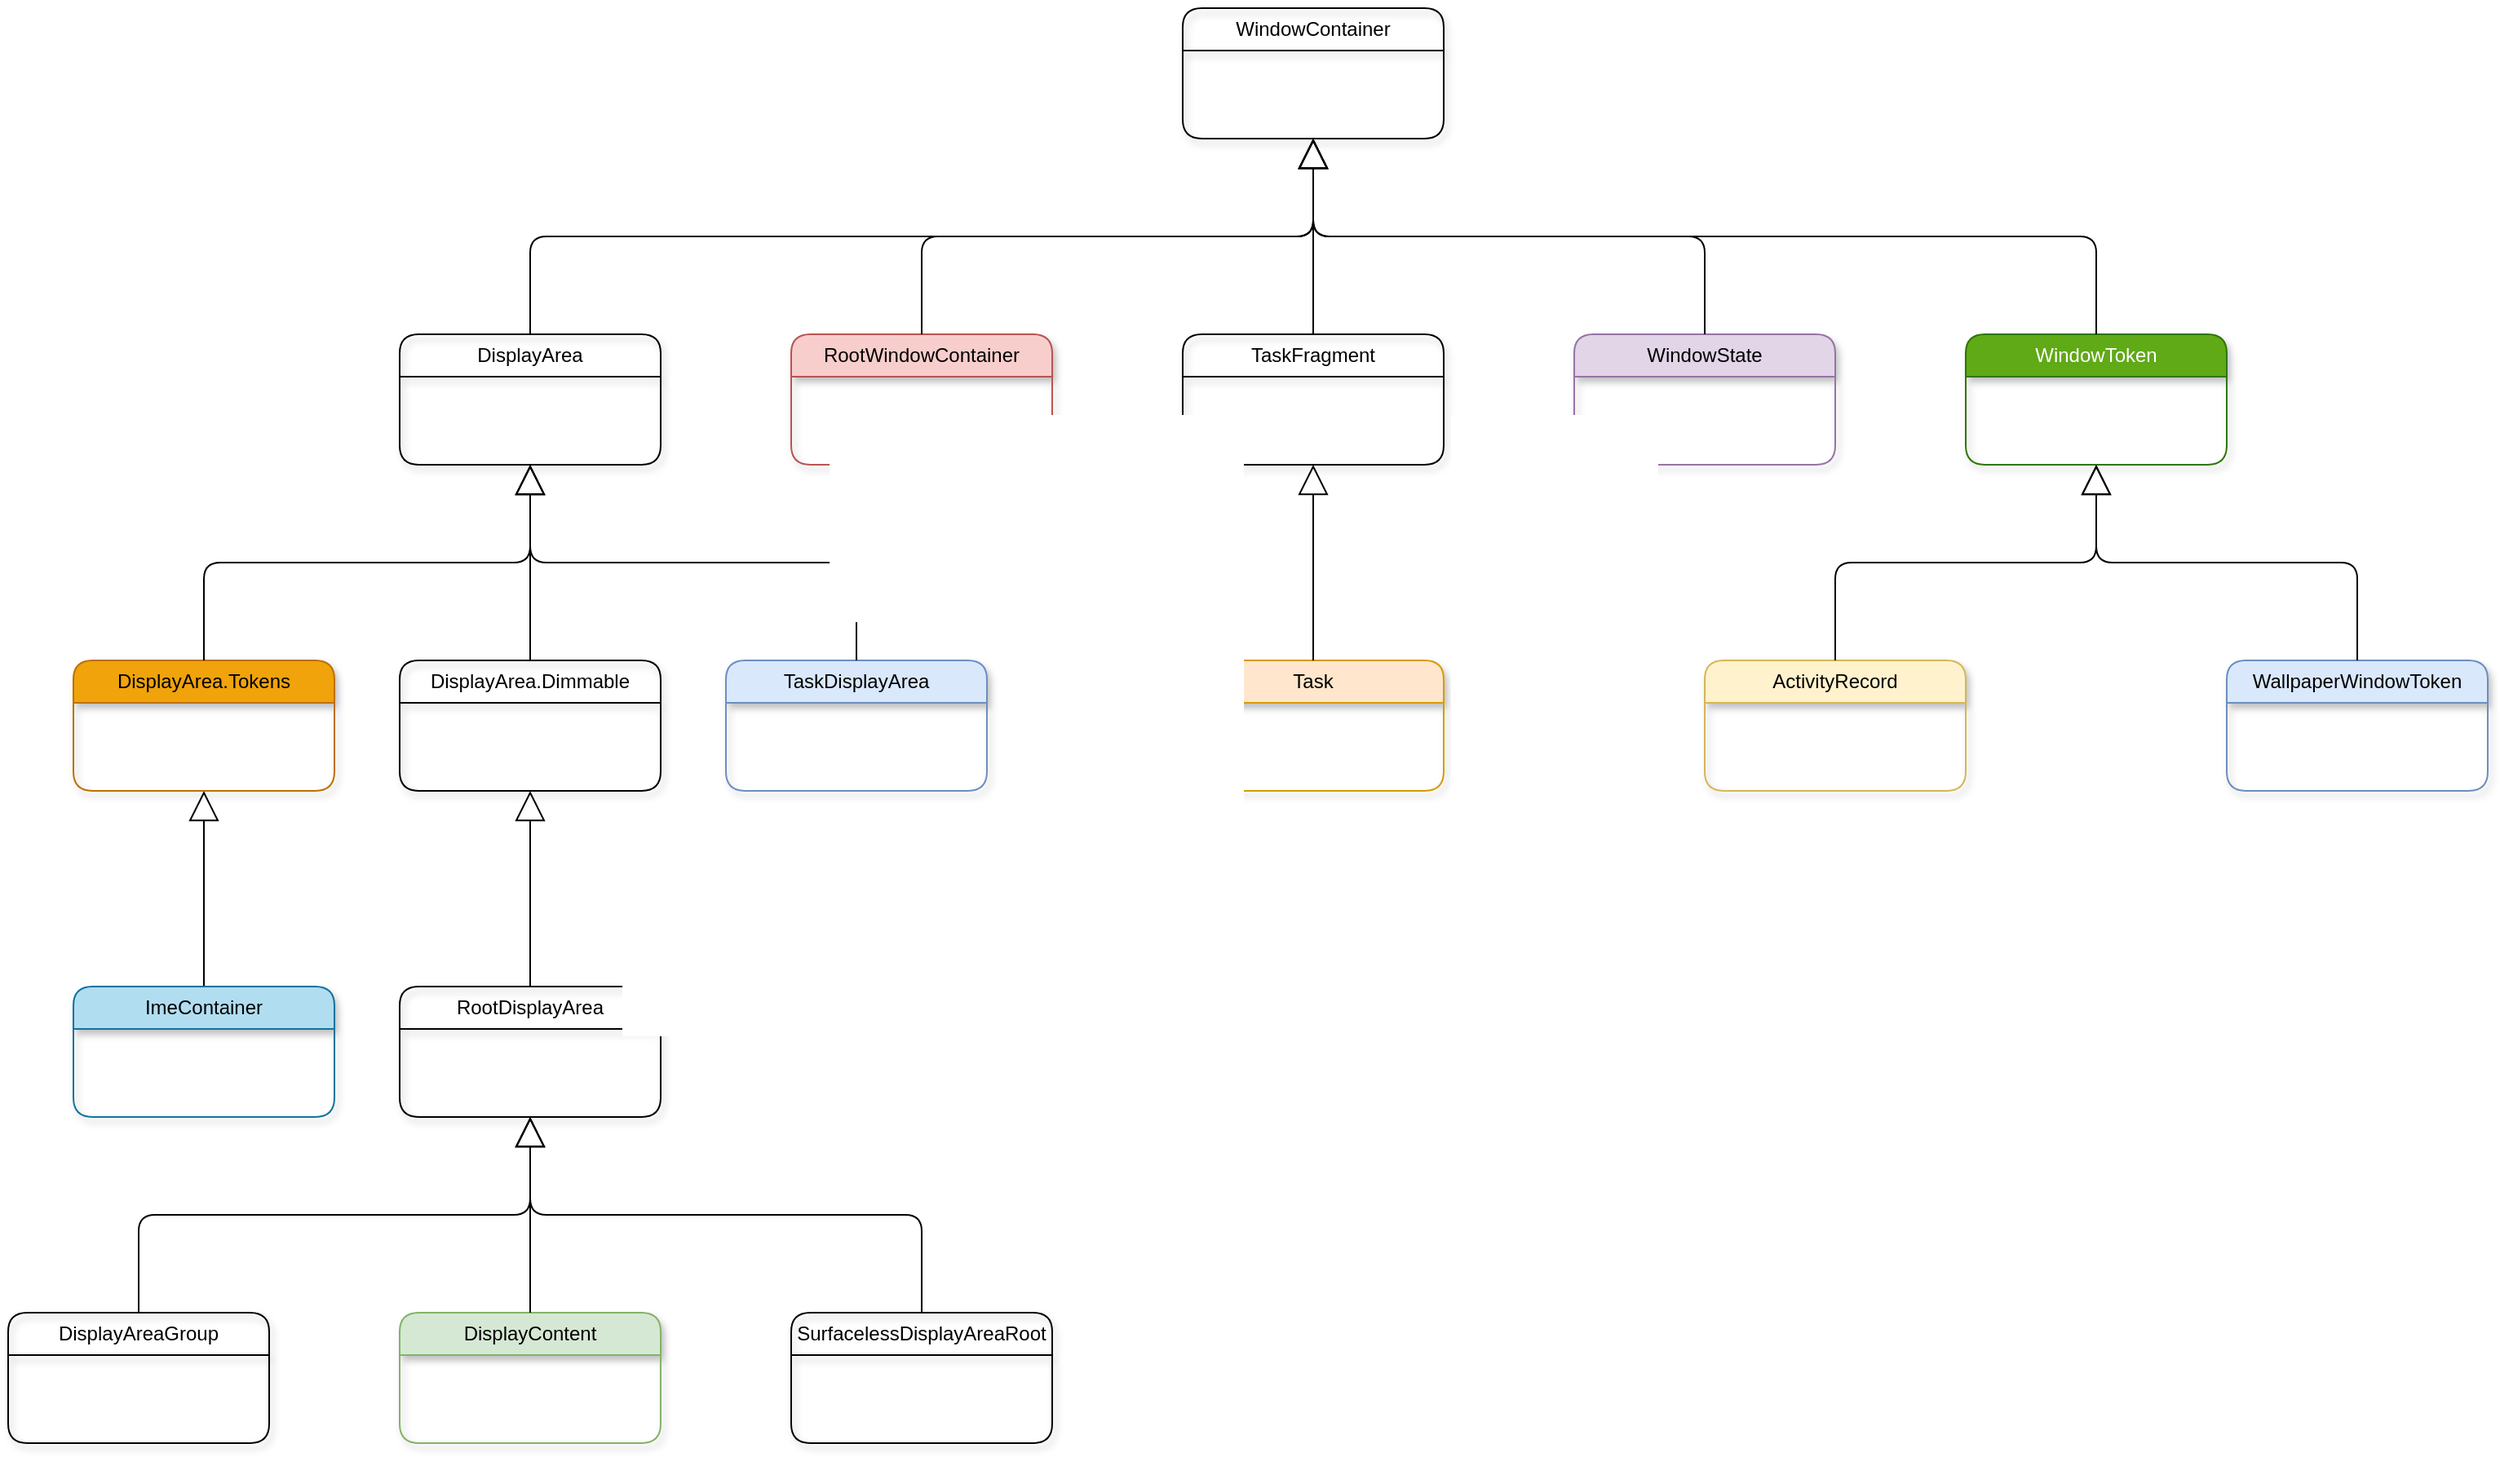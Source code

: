 <mxfile version="26.2.6" pages="5">
  <diagram name="Class Hierachy" id="cf1-qEHldZOhXNxY4lXl">
    <mxGraphModel dx="2795" dy="1085" grid="1" gridSize="10" guides="1" tooltips="1" connect="1" arrows="1" fold="1" page="1" pageScale="1" pageWidth="850" pageHeight="1100" math="0" shadow="0">
      <root>
        <mxCell id="0" />
        <mxCell id="1" parent="0" />
        <mxCell id="XJKwGtIvPzZ42x2AlFm0-1" value="WindowContainer" style="swimlane;fontStyle=0;childLayout=stackLayout;horizontal=1;startSize=26;fillColor=none;horizontalStack=0;resizeParent=1;resizeParentMax=0;resizeLast=0;collapsible=1;marginBottom=0;whiteSpace=wrap;html=1;rounded=1;shadow=1;" parent="1" vertex="1">
          <mxGeometry x="-40" y="80" width="160" height="80" as="geometry" />
        </mxCell>
        <mxCell id="XJKwGtIvPzZ42x2AlFm0-7" value="DisplayArea" style="swimlane;fontStyle=0;childLayout=stackLayout;horizontal=1;startSize=26;fillColor=none;horizontalStack=0;resizeParent=1;resizeParentMax=0;resizeLast=0;collapsible=1;marginBottom=0;whiteSpace=wrap;html=1;rounded=1;shadow=1;" parent="1" vertex="1">
          <mxGeometry x="-520" y="280" width="160" height="80" as="geometry" />
        </mxCell>
        <mxCell id="XJKwGtIvPzZ42x2AlFm0-8" value="RootWindowContainer" style="swimlane;fontStyle=0;childLayout=stackLayout;horizontal=1;startSize=26;fillColor=#f8cecc;horizontalStack=0;resizeParent=1;resizeParentMax=0;resizeLast=0;collapsible=1;marginBottom=0;whiteSpace=wrap;html=1;rounded=1;shadow=1;strokeColor=#b85450;" parent="1" vertex="1">
          <mxGeometry x="-280" y="280" width="160" height="80" as="geometry" />
        </mxCell>
        <mxCell id="XJKwGtIvPzZ42x2AlFm0-9" value="TaskFragment" style="swimlane;fontStyle=0;childLayout=stackLayout;horizontal=1;startSize=26;fillColor=none;horizontalStack=0;resizeParent=1;resizeParentMax=0;resizeLast=0;collapsible=1;marginBottom=0;whiteSpace=wrap;html=1;rounded=1;shadow=1;" parent="1" vertex="1">
          <mxGeometry x="-40" y="280" width="160" height="80" as="geometry" />
        </mxCell>
        <mxCell id="XJKwGtIvPzZ42x2AlFm0-10" value="WindowState" style="swimlane;fontStyle=0;childLayout=stackLayout;horizontal=1;startSize=26;fillColor=#e1d5e7;horizontalStack=0;resizeParent=1;resizeParentMax=0;resizeLast=0;collapsible=1;marginBottom=0;whiteSpace=wrap;html=1;rounded=1;shadow=1;strokeColor=#9673a6;" parent="1" vertex="1">
          <mxGeometry x="200" y="280" width="160" height="80" as="geometry" />
        </mxCell>
        <mxCell id="XJKwGtIvPzZ42x2AlFm0-11" value="WindowToken" style="swimlane;fontStyle=0;childLayout=stackLayout;horizontal=1;startSize=26;fillColor=#60a917;horizontalStack=0;resizeParent=1;resizeParentMax=0;resizeLast=0;collapsible=1;marginBottom=0;whiteSpace=wrap;html=1;rounded=1;shadow=1;strokeColor=#2D7600;fontColor=#ffffff;" parent="1" vertex="1">
          <mxGeometry x="440" y="280" width="160" height="80" as="geometry" />
        </mxCell>
        <mxCell id="XJKwGtIvPzZ42x2AlFm0-12" value="" style="endArrow=block;endSize=16;endFill=0;html=1;rounded=1;edgeStyle=orthogonalEdgeStyle;curved=0;" parent="1" source="XJKwGtIvPzZ42x2AlFm0-7" target="XJKwGtIvPzZ42x2AlFm0-1" edge="1">
          <mxGeometry width="160" relative="1" as="geometry">
            <mxPoint x="-360" y="70" as="sourcePoint" />
            <mxPoint x="-200" y="70" as="targetPoint" />
            <Array as="points">
              <mxPoint x="-440" y="220" />
              <mxPoint x="40" y="220" />
            </Array>
          </mxGeometry>
        </mxCell>
        <mxCell id="XJKwGtIvPzZ42x2AlFm0-13" value="" style="endArrow=block;endSize=16;endFill=0;html=1;rounded=1;curved=0;" parent="1" source="XJKwGtIvPzZ42x2AlFm0-33" target="XJKwGtIvPzZ42x2AlFm0-18" edge="1">
          <mxGeometry width="160" relative="1" as="geometry">
            <mxPoint x="-390" y="670" as="sourcePoint" />
            <mxPoint x="-230" y="670" as="targetPoint" />
          </mxGeometry>
        </mxCell>
        <mxCell id="XJKwGtIvPzZ42x2AlFm0-14" value="" style="endArrow=block;endSize=16;endFill=0;html=1;rounded=1;edgeStyle=orthogonalEdgeStyle;" parent="1" source="XJKwGtIvPzZ42x2AlFm0-8" target="XJKwGtIvPzZ42x2AlFm0-1" edge="1">
          <mxGeometry width="160" relative="1" as="geometry">
            <mxPoint x="-110" y="190" as="sourcePoint" />
            <mxPoint x="50" y="190" as="targetPoint" />
            <Array as="points">
              <mxPoint x="-200" y="220" />
              <mxPoint x="40" y="220" />
            </Array>
          </mxGeometry>
        </mxCell>
        <mxCell id="XJKwGtIvPzZ42x2AlFm0-15" value="" style="endArrow=block;endSize=16;endFill=0;html=1;rounded=1;curved=0;" parent="1" source="XJKwGtIvPzZ42x2AlFm0-9" target="XJKwGtIvPzZ42x2AlFm0-1" edge="1">
          <mxGeometry width="160" relative="1" as="geometry">
            <mxPoint x="270" y="50" as="sourcePoint" />
            <mxPoint x="430" y="50" as="targetPoint" />
          </mxGeometry>
        </mxCell>
        <mxCell id="XJKwGtIvPzZ42x2AlFm0-16" value="" style="endArrow=block;endSize=16;endFill=0;html=1;rounded=1;edgeStyle=orthogonalEdgeStyle;" parent="1" source="XJKwGtIvPzZ42x2AlFm0-10" target="XJKwGtIvPzZ42x2AlFm0-1" edge="1">
          <mxGeometry width="160" relative="1" as="geometry">
            <mxPoint x="270" y="120" as="sourcePoint" />
            <mxPoint x="430" y="120" as="targetPoint" />
            <Array as="points">
              <mxPoint x="280" y="220" />
              <mxPoint x="40" y="220" />
            </Array>
          </mxGeometry>
        </mxCell>
        <mxCell id="XJKwGtIvPzZ42x2AlFm0-17" value="" style="endArrow=block;endSize=16;endFill=0;html=1;rounded=1;edgeStyle=orthogonalEdgeStyle;" parent="1" source="XJKwGtIvPzZ42x2AlFm0-11" target="XJKwGtIvPzZ42x2AlFm0-1" edge="1">
          <mxGeometry width="160" relative="1" as="geometry">
            <mxPoint x="470" y="130" as="sourcePoint" />
            <mxPoint x="630" y="130" as="targetPoint" />
            <Array as="points">
              <mxPoint x="520" y="220" />
              <mxPoint x="40" y="220" />
            </Array>
          </mxGeometry>
        </mxCell>
        <mxCell id="XJKwGtIvPzZ42x2AlFm0-18" value="DisplayArea.Tokens" style="swimlane;fontStyle=0;childLayout=stackLayout;horizontal=1;startSize=26;fillColor=#f0a30a;horizontalStack=0;resizeParent=1;resizeParentMax=0;resizeLast=0;collapsible=1;marginBottom=0;whiteSpace=wrap;html=1;rounded=1;shadow=1;strokeColor=#BD7000;fontColor=#000000;" parent="1" vertex="1">
          <mxGeometry x="-720" y="480" width="160" height="80" as="geometry" />
        </mxCell>
        <mxCell id="XJKwGtIvPzZ42x2AlFm0-19" value="" style="endArrow=block;endSize=16;endFill=0;html=1;rounded=1;edgeStyle=orthogonalEdgeStyle;" parent="1" source="XJKwGtIvPzZ42x2AlFm0-18" target="XJKwGtIvPzZ42x2AlFm0-7" edge="1">
          <mxGeometry width="160" relative="1" as="geometry">
            <mxPoint x="-860" y="319" as="sourcePoint" />
            <mxPoint x="-700" y="319" as="targetPoint" />
            <Array as="points">
              <mxPoint x="-640" y="420" />
              <mxPoint x="-440" y="420" />
            </Array>
          </mxGeometry>
        </mxCell>
        <mxCell id="XJKwGtIvPzZ42x2AlFm0-20" value="DisplayArea.Dimmable" style="swimlane;fontStyle=0;childLayout=stackLayout;horizontal=1;startSize=26;fillColor=none;horizontalStack=0;resizeParent=1;resizeParentMax=0;resizeLast=0;collapsible=1;marginBottom=0;whiteSpace=wrap;html=1;rounded=1;shadow=1;" parent="1" vertex="1">
          <mxGeometry x="-520" y="480" width="160" height="80" as="geometry" />
        </mxCell>
        <mxCell id="XJKwGtIvPzZ42x2AlFm0-21" value="" style="endArrow=block;endSize=16;endFill=0;html=1;rounded=1;edgeStyle=orthogonalEdgeStyle;" parent="1" source="XJKwGtIvPzZ42x2AlFm0-20" target="XJKwGtIvPzZ42x2AlFm0-7" edge="1">
          <mxGeometry width="160" relative="1" as="geometry">
            <mxPoint x="-380" y="390" as="sourcePoint" />
            <mxPoint x="-220" y="390" as="targetPoint" />
          </mxGeometry>
        </mxCell>
        <mxCell id="XJKwGtIvPzZ42x2AlFm0-22" value="TaskDisplayArea" style="swimlane;fontStyle=0;childLayout=stackLayout;horizontal=1;startSize=26;fillColor=#dae8fc;horizontalStack=0;resizeParent=1;resizeParentMax=0;resizeLast=0;collapsible=1;marginBottom=0;whiteSpace=wrap;html=1;rounded=1;shadow=1;strokeColor=#6c8ebf;" parent="1" vertex="1">
          <mxGeometry x="-320" y="480" width="160" height="80" as="geometry" />
        </mxCell>
        <mxCell id="XJKwGtIvPzZ42x2AlFm0-23" value="" style="endArrow=block;endSize=16;endFill=0;html=1;rounded=1;edgeStyle=orthogonalEdgeStyle;" parent="1" source="XJKwGtIvPzZ42x2AlFm0-22" target="XJKwGtIvPzZ42x2AlFm0-7" edge="1">
          <mxGeometry width="160" relative="1" as="geometry">
            <mxPoint x="-260" y="380" as="sourcePoint" />
            <mxPoint x="-100" y="380" as="targetPoint" />
            <Array as="points">
              <mxPoint x="-240" y="420" />
              <mxPoint x="-440" y="420" />
            </Array>
          </mxGeometry>
        </mxCell>
        <mxCell id="XJKwGtIvPzZ42x2AlFm0-24" value="Task" style="swimlane;fontStyle=0;childLayout=stackLayout;horizontal=1;startSize=26;fillColor=#ffe6cc;horizontalStack=0;resizeParent=1;resizeParentMax=0;resizeLast=0;collapsible=1;marginBottom=0;whiteSpace=wrap;html=1;rounded=1;shadow=1;strokeColor=#d79b00;" parent="1" vertex="1">
          <mxGeometry x="-40" y="480" width="160" height="80" as="geometry" />
        </mxCell>
        <mxCell id="XJKwGtIvPzZ42x2AlFm0-25" value="" style="endArrow=block;endSize=16;endFill=0;html=1;rounded=1;curved=0;" parent="1" source="XJKwGtIvPzZ42x2AlFm0-24" target="XJKwGtIvPzZ42x2AlFm0-9" edge="1">
          <mxGeometry width="160" relative="1" as="geometry">
            <mxPoint x="80" y="400" as="sourcePoint" />
            <mxPoint x="240" y="400" as="targetPoint" />
          </mxGeometry>
        </mxCell>
        <mxCell id="XJKwGtIvPzZ42x2AlFm0-26" value="ActivityRecord" style="swimlane;fontStyle=0;childLayout=stackLayout;horizontal=1;startSize=26;fillColor=#fff2cc;horizontalStack=0;resizeParent=1;resizeParentMax=0;resizeLast=0;collapsible=1;marginBottom=0;whiteSpace=wrap;html=1;rounded=1;shadow=1;strokeColor=#d6b656;" parent="1" vertex="1">
          <mxGeometry x="280" y="480" width="160" height="80" as="geometry" />
        </mxCell>
        <mxCell id="XJKwGtIvPzZ42x2AlFm0-27" value="" style="endArrow=block;endSize=16;endFill=0;html=1;rounded=1;edgeStyle=orthogonalEdgeStyle;" parent="1" source="XJKwGtIvPzZ42x2AlFm0-26" target="XJKwGtIvPzZ42x2AlFm0-11" edge="1">
          <mxGeometry width="160" relative="1" as="geometry">
            <mxPoint x="435" y="430" as="sourcePoint" />
            <mxPoint x="595" y="430" as="targetPoint" />
          </mxGeometry>
        </mxCell>
        <mxCell id="XJKwGtIvPzZ42x2AlFm0-28" value="WallpaperWindowToken " style="swimlane;fontStyle=0;childLayout=stackLayout;horizontal=1;startSize=26;fillColor=#dae8fc;horizontalStack=0;resizeParent=1;resizeParentMax=0;resizeLast=0;collapsible=1;marginBottom=0;whiteSpace=wrap;html=1;rounded=1;shadow=1;strokeColor=#6c8ebf;" parent="1" vertex="1">
          <mxGeometry x="600" y="480" width="160" height="80" as="geometry" />
        </mxCell>
        <mxCell id="XJKwGtIvPzZ42x2AlFm0-30" value="" style="endArrow=block;endSize=16;endFill=0;html=1;rounded=1;edgeStyle=orthogonalEdgeStyle;" parent="1" source="XJKwGtIvPzZ42x2AlFm0-28" target="XJKwGtIvPzZ42x2AlFm0-11" edge="1">
          <mxGeometry width="160" relative="1" as="geometry">
            <mxPoint x="690" y="360" as="sourcePoint" />
            <mxPoint x="850" y="360" as="targetPoint" />
          </mxGeometry>
        </mxCell>
        <mxCell id="XJKwGtIvPzZ42x2AlFm0-33" value="ImeContainer" style="swimlane;fontStyle=0;childLayout=stackLayout;horizontal=1;startSize=26;fillColor=#b1ddf0;horizontalStack=0;resizeParent=1;resizeParentMax=0;resizeLast=0;collapsible=1;marginBottom=0;whiteSpace=wrap;html=1;rounded=1;shadow=1;strokeColor=#10739e;" parent="1" vertex="1">
          <mxGeometry x="-720" y="680" width="160" height="80" as="geometry" />
        </mxCell>
        <mxCell id="XJKwGtIvPzZ42x2AlFm0-34" value="RootDisplayArea " style="swimlane;fontStyle=0;childLayout=stackLayout;horizontal=1;startSize=26;fillColor=none;horizontalStack=0;resizeParent=1;resizeParentMax=0;resizeLast=0;collapsible=1;marginBottom=0;whiteSpace=wrap;html=1;rounded=1;shadow=1;" parent="1" vertex="1">
          <mxGeometry x="-520" y="680" width="160" height="80" as="geometry" />
        </mxCell>
        <mxCell id="XJKwGtIvPzZ42x2AlFm0-35" value="" style="endArrow=block;endSize=16;endFill=0;html=1;rounded=1;curved=0;" parent="1" source="XJKwGtIvPzZ42x2AlFm0-34" target="XJKwGtIvPzZ42x2AlFm0-20" edge="1">
          <mxGeometry width="160" relative="1" as="geometry">
            <mxPoint x="-256" y="670" as="sourcePoint" />
            <mxPoint x="-256" y="590" as="targetPoint" />
          </mxGeometry>
        </mxCell>
        <mxCell id="XJKwGtIvPzZ42x2AlFm0-36" value="DisplayAreaGroup" style="swimlane;fontStyle=0;childLayout=stackLayout;horizontal=1;startSize=26;fillColor=none;horizontalStack=0;resizeParent=1;resizeParentMax=0;resizeLast=0;collapsible=1;marginBottom=0;whiteSpace=wrap;html=1;rounded=1;shadow=1;" parent="1" vertex="1">
          <mxGeometry x="-760" y="880" width="160" height="80" as="geometry" />
        </mxCell>
        <mxCell id="XJKwGtIvPzZ42x2AlFm0-38" value="" style="endArrow=block;endSize=16;endFill=0;html=1;rounded=1;edgeStyle=elbowEdgeStyle;elbow=vertical;" parent="1" source="XJKwGtIvPzZ42x2AlFm0-36" target="XJKwGtIvPzZ42x2AlFm0-34" edge="1">
          <mxGeometry width="160" relative="1" as="geometry">
            <mxPoint x="-500" y="830" as="sourcePoint" />
            <mxPoint x="-500" y="750" as="targetPoint" />
          </mxGeometry>
        </mxCell>
        <mxCell id="XJKwGtIvPzZ42x2AlFm0-39" value="DisplayContent" style="swimlane;fontStyle=0;childLayout=stackLayout;horizontal=1;startSize=26;fillColor=#d5e8d4;horizontalStack=0;resizeParent=1;resizeParentMax=0;resizeLast=0;collapsible=1;marginBottom=0;whiteSpace=wrap;html=1;rounded=1;shadow=1;strokeColor=#82b366;" parent="1" vertex="1">
          <mxGeometry x="-520" y="880" width="160" height="80" as="geometry" />
        </mxCell>
        <mxCell id="XJKwGtIvPzZ42x2AlFm0-40" value="" style="endArrow=block;endSize=16;endFill=0;html=1;rounded=1;curved=0;" parent="1" source="XJKwGtIvPzZ42x2AlFm0-39" target="XJKwGtIvPzZ42x2AlFm0-34" edge="1">
          <mxGeometry width="160" relative="1" as="geometry">
            <mxPoint x="-170" y="830" as="sourcePoint" />
            <mxPoint x="-170" y="710" as="targetPoint" />
          </mxGeometry>
        </mxCell>
        <mxCell id="XJKwGtIvPzZ42x2AlFm0-41" value="SurfacelessDisplayAreaRoot" style="swimlane;fontStyle=0;childLayout=stackLayout;horizontal=1;startSize=26;fillColor=none;horizontalStack=0;resizeParent=1;resizeParentMax=0;resizeLast=0;collapsible=1;marginBottom=0;whiteSpace=wrap;html=1;rounded=1;shadow=1;" parent="1" vertex="1">
          <mxGeometry x="-280" y="880" width="160" height="80" as="geometry" />
        </mxCell>
        <mxCell id="XJKwGtIvPzZ42x2AlFm0-42" value="" style="endArrow=block;endSize=16;endFill=0;html=1;rounded=1;edgeStyle=orthogonalEdgeStyle;" parent="1" source="XJKwGtIvPzZ42x2AlFm0-41" target="XJKwGtIvPzZ42x2AlFm0-34" edge="1">
          <mxGeometry width="160" relative="1" as="geometry">
            <mxPoint x="-40" y="820" as="sourcePoint" />
            <mxPoint x="-40" y="700" as="targetPoint" />
            <Array as="points">
              <mxPoint x="-200" y="820" />
              <mxPoint x="-440" y="820" />
            </Array>
          </mxGeometry>
        </mxCell>
      </root>
    </mxGraphModel>
  </diagram>
  <diagram id="ZS8-ebcpRILAU4lXxQvb" name="Logical Hierachy">
    <mxGraphModel dx="2795" dy="2185" grid="1" gridSize="10" guides="1" tooltips="1" connect="1" arrows="1" fold="1" page="1" pageScale="1" pageWidth="850" pageHeight="1100" math="0" shadow="0">
      <root>
        <mxCell id="0" />
        <mxCell id="1" parent="0" />
        <mxCell id="IKbI7msk-NlxOEoRjc5c-1" value="" style="shape=curlyBracket;whiteSpace=wrap;html=1;rounded=1;labelPosition=left;verticalLabelPosition=middle;align=right;verticalAlign=middle;" parent="1" vertex="1">
          <mxGeometry x="-550" y="-620" width="20" height="320" as="geometry" />
        </mxCell>
        <mxCell id="IKbI7msk-NlxOEoRjc5c-3" value="" style="endArrow=classic;html=1;rounded=0;exitX=1;exitY=0.5;exitDx=0;exitDy=0;entryX=0.1;entryY=0.5;entryDx=0;entryDy=0;entryPerimeter=0;" parent="1" target="IKbI7msk-NlxOEoRjc5c-1" edge="1">
          <mxGeometry width="50" height="50" relative="1" as="geometry">
            <mxPoint x="-640" y="-460" as="sourcePoint" />
            <mxPoint x="-360" y="-480" as="targetPoint" />
          </mxGeometry>
        </mxCell>
        <mxCell id="IKbI7msk-NlxOEoRjc5c-4" value="mChildren" style="edgeLabel;html=1;align=center;verticalAlign=middle;resizable=0;points=[];" parent="IKbI7msk-NlxOEoRjc5c-3" vertex="1" connectable="0">
          <mxGeometry x="0.062" y="-2" relative="1" as="geometry">
            <mxPoint x="-7" y="-1" as="offset" />
          </mxGeometry>
        </mxCell>
        <mxCell id="IKbI7msk-NlxOEoRjc5c-5" value="" style="endArrow=none;dashed=1;html=1;dashPattern=1 3;strokeWidth=2;rounded=0;" parent="1" edge="1">
          <mxGeometry width="50" height="50" relative="1" as="geometry">
            <mxPoint x="-440" y="-520" as="sourcePoint" />
            <mxPoint x="-440" y="-560" as="targetPoint" />
          </mxGeometry>
        </mxCell>
        <mxCell id="IKbI7msk-NlxOEoRjc5c-6" value="DisplayContent" style="rounded=1;whiteSpace=wrap;html=1;fillColor=#d5e8d4;strokeColor=#82b366;" parent="1" vertex="1">
          <mxGeometry x="-520" y="-660" width="160" height="80" as="geometry" />
        </mxCell>
        <mxCell id="9zsaG0L3oln7NcKPEOqd-9" value="" style="edgeStyle=orthogonalEdgeStyle;rounded=0;orthogonalLoop=1;jettySize=auto;html=1;" parent="1" source="_2wiSeiDZlAvn3quaLBB-1" target="_2wiSeiDZlAvn3quaLBB-4" edge="1">
          <mxGeometry relative="1" as="geometry" />
        </mxCell>
        <mxCell id="9zsaG0L3oln7NcKPEOqd-10" value="mChildren" style="edgeLabel;html=1;align=center;verticalAlign=middle;resizable=0;points=[];" parent="9zsaG0L3oln7NcKPEOqd-9" vertex="1" connectable="0">
          <mxGeometry x="-0.107" y="-4" relative="1" as="geometry">
            <mxPoint y="-5" as="offset" />
          </mxGeometry>
        </mxCell>
        <mxCell id="_2wiSeiDZlAvn3quaLBB-1" value="DisplayContent" style="rounded=1;whiteSpace=wrap;html=1;fillColor=#d5e8d4;strokeColor=#82b366;" parent="1" vertex="1">
          <mxGeometry x="-520" y="-500" width="160" height="80" as="geometry" />
        </mxCell>
        <mxCell id="_2wiSeiDZlAvn3quaLBB-2" value="DisplayContent" style="rounded=1;whiteSpace=wrap;html=1;fillColor=#d5e8d4;strokeColor=#82b366;" parent="1" vertex="1">
          <mxGeometry x="-520" y="-340" width="160" height="80" as="geometry" />
        </mxCell>
        <mxCell id="_2wiSeiDZlAvn3quaLBB-3" value="" style="endArrow=none;dashed=1;html=1;dashPattern=1 3;strokeWidth=2;rounded=0;" parent="1" edge="1">
          <mxGeometry width="50" height="50" relative="1" as="geometry">
            <mxPoint x="-440" y="-360" as="sourcePoint" />
            <mxPoint x="-440" y="-400" as="targetPoint" />
          </mxGeometry>
        </mxCell>
        <mxCell id="_2wiSeiDZlAvn3quaLBB-4" value="" style="shape=curlyBracket;whiteSpace=wrap;html=1;rounded=1;labelPosition=left;verticalLabelPosition=middle;align=right;verticalAlign=middle;" parent="1" vertex="1">
          <mxGeometry x="-270" y="-880" width="20" height="840" as="geometry" />
        </mxCell>
        <mxCell id="dSc3gsVmR-ngOPE2fUaY-2" value="" style="endArrow=classic;html=1;rounded=0;entryX=0.1;entryY=0.5;entryDx=0;entryDy=0;entryPerimeter=0;" parent="1" edge="1">
          <mxGeometry width="50" height="50" relative="1" as="geometry">
            <mxPoint x="-80" y="-880" as="sourcePoint" />
            <mxPoint x="12" y="-880.5" as="targetPoint" />
          </mxGeometry>
        </mxCell>
        <mxCell id="dSc3gsVmR-ngOPE2fUaY-3" value="mChildren" style="edgeLabel;html=1;align=center;verticalAlign=middle;resizable=0;points=[];" parent="dSc3gsVmR-ngOPE2fUaY-2" vertex="1" connectable="0">
          <mxGeometry x="0.062" y="-2" relative="1" as="geometry">
            <mxPoint x="-7" y="-1" as="offset" />
          </mxGeometry>
        </mxCell>
        <mxCell id="dSc3gsVmR-ngOPE2fUaY-4" value="" style="shape=curlyBracket;whiteSpace=wrap;html=1;rounded=1;labelPosition=left;verticalLabelPosition=middle;align=right;verticalAlign=middle;" parent="1" vertex="1">
          <mxGeometry x="10" y="-960" width="20" height="160" as="geometry" />
        </mxCell>
        <mxCell id="WSvfP3ScNKfw_nRVvqoC-2" value="WindowState" style="shape=process;whiteSpace=wrap;html=1;backgroundOutline=1;rounded=1;fillColor=#cdeb8b;strokeColor=#36393d;" parent="1" vertex="1">
          <mxGeometry x="320" y="-1080" width="160" height="80" as="geometry" />
        </mxCell>
        <mxCell id="DiX802EEMwj0zksTl2hM-3" value="" style="endArrow=none;dashed=1;html=1;dashPattern=1 3;strokeWidth=2;rounded=0;" parent="1" edge="1">
          <mxGeometry width="50" height="50" relative="1" as="geometry">
            <mxPoint x="119.38" y="-860" as="sourcePoint" />
            <mxPoint x="119.38" y="-900" as="targetPoint" />
          </mxGeometry>
        </mxCell>
        <mxCell id="DiX802EEMwj0zksTl2hM-7" value="" style="shape=curlyBracket;whiteSpace=wrap;html=1;rounded=1;labelPosition=left;verticalLabelPosition=middle;align=right;verticalAlign=middle;" parent="1" vertex="1">
          <mxGeometry x="290" y="-1040" width="20" height="160" as="geometry" />
        </mxCell>
        <mxCell id="DiX802EEMwj0zksTl2hM-9" value="WindowState" style="shape=process;whiteSpace=wrap;html=1;backgroundOutline=1;rounded=1;fillColor=#cdeb8b;strokeColor=#36393d;" parent="1" vertex="1">
          <mxGeometry x="320" y="-920" width="160" height="80" as="geometry" />
        </mxCell>
        <mxCell id="DiX802EEMwj0zksTl2hM-10" value="" style="endArrow=none;dashed=1;html=1;dashPattern=1 3;strokeWidth=2;rounded=0;" parent="1" edge="1">
          <mxGeometry width="50" height="50" relative="1" as="geometry">
            <mxPoint x="399.64" y="-940" as="sourcePoint" />
            <mxPoint x="399.64" y="-980" as="targetPoint" />
          </mxGeometry>
        </mxCell>
        <mxCell id="DiX802EEMwj0zksTl2hM-12" value="" style="endArrow=classic;html=1;rounded=0;exitX=1;exitY=0.5;exitDx=0;exitDy=0;" parent="1" source="hid1Ff1Z016MRMjtPmff-3" edge="1">
          <mxGeometry width="50" height="50" relative="1" as="geometry">
            <mxPoint x="-90" y="-560.09" as="sourcePoint" />
            <mxPoint x="10" y="-560" as="targetPoint" />
          </mxGeometry>
        </mxCell>
        <mxCell id="DiX802EEMwj0zksTl2hM-13" value="mChildren" style="edgeLabel;html=1;align=center;verticalAlign=middle;resizable=0;points=[];" parent="DiX802EEMwj0zksTl2hM-12" vertex="1" connectable="0">
          <mxGeometry x="0.062" y="-2" relative="1" as="geometry">
            <mxPoint x="-7" y="-1" as="offset" />
          </mxGeometry>
        </mxCell>
        <mxCell id="DiX802EEMwj0zksTl2hM-14" value="" style="shape=curlyBracket;whiteSpace=wrap;html=1;rounded=1;labelPosition=left;verticalLabelPosition=middle;align=right;verticalAlign=middle;" parent="1" vertex="1">
          <mxGeometry x="10" y="-640" width="20" height="160" as="geometry" />
        </mxCell>
        <mxCell id="qthGkDnA1eJHh9ToI-oe-4" value="" style="edgeStyle=orthogonalEdgeStyle;rounded=0;orthogonalLoop=1;jettySize=auto;html=1;" parent="1" target="qthGkDnA1eJHh9ToI-oe-3" edge="1">
          <mxGeometry relative="1" as="geometry">
            <mxPoint x="200" y="-640" as="sourcePoint" />
          </mxGeometry>
        </mxCell>
        <mxCell id="qthGkDnA1eJHh9ToI-oe-5" value="mChildren" style="edgeLabel;html=1;align=center;verticalAlign=middle;resizable=0;points=[];" parent="qthGkDnA1eJHh9ToI-oe-4" vertex="1" connectable="0">
          <mxGeometry x="-0.055" y="1" relative="1" as="geometry">
            <mxPoint as="offset" />
          </mxGeometry>
        </mxCell>
        <mxCell id="qthGkDnA1eJHh9ToI-oe-2" value="" style="endArrow=none;dashed=1;html=1;dashPattern=1 3;strokeWidth=2;rounded=0;" parent="1" edge="1">
          <mxGeometry width="50" height="50" relative="1" as="geometry">
            <mxPoint x="119.37" y="-540" as="sourcePoint" />
            <mxPoint x="119.37" y="-580" as="targetPoint" />
          </mxGeometry>
        </mxCell>
        <mxCell id="qthGkDnA1eJHh9ToI-oe-3" value="" style="shape=curlyBracket;whiteSpace=wrap;html=1;rounded=1;labelPosition=left;verticalLabelPosition=middle;align=right;verticalAlign=middle;" parent="1" vertex="1">
          <mxGeometry x="290" y="-720" width="20" height="160" as="geometry" />
        </mxCell>
        <mxCell id="hid1Ff1Z016MRMjtPmff-1" value="RootWindowContainer" style="rounded=1;whiteSpace=wrap;html=1;fillColor=#f8cecc;strokeColor=#b85450;" parent="1" vertex="1">
          <mxGeometry x="-800" y="-500" width="160" height="80" as="geometry" />
        </mxCell>
        <mxCell id="hid1Ff1Z016MRMjtPmff-2" value="DisplayArea.Tokens" style="rounded=1;whiteSpace=wrap;html=1;fillColor=#dae8fc;strokeColor=#6c8ebf;" parent="1" vertex="1">
          <mxGeometry x="-240" y="-920" width="160" height="80" as="geometry" />
        </mxCell>
        <mxCell id="hid1Ff1Z016MRMjtPmff-3" value="TaskDisplayArea" style="rounded=1;whiteSpace=wrap;html=1;fillColor=#ffe6cc;strokeColor=#d79b00;" parent="1" vertex="1">
          <mxGeometry x="-240" y="-600" width="160" height="80" as="geometry" />
        </mxCell>
        <mxCell id="T1Psy-AAA2njzySlevz8-23" value="" style="edgeStyle=orthogonalEdgeStyle;rounded=0;orthogonalLoop=1;jettySize=auto;html=1;" parent="1" source="hid1Ff1Z016MRMjtPmff-4" target="T1Psy-AAA2njzySlevz8-13" edge="1">
          <mxGeometry relative="1" as="geometry" />
        </mxCell>
        <mxCell id="T1Psy-AAA2njzySlevz8-24" value="mChildren" style="edgeLabel;html=1;align=center;verticalAlign=middle;resizable=0;points=[];" parent="T1Psy-AAA2njzySlevz8-23" vertex="1" connectable="0">
          <mxGeometry x="-0.238" y="-3" relative="1" as="geometry">
            <mxPoint x="7" y="-4" as="offset" />
          </mxGeometry>
        </mxCell>
        <mxCell id="hid1Ff1Z016MRMjtPmff-4" value="ImeContainer" style="rounded=1;whiteSpace=wrap;html=1;fillColor=#fff2cc;strokeColor=#d6b656;" parent="1" vertex="1">
          <mxGeometry x="-240" y="-280" width="160" height="80" as="geometry" />
        </mxCell>
        <mxCell id="hid1Ff1Z016MRMjtPmff-5" value="DisplayArea.Tokens" style="rounded=1;whiteSpace=wrap;html=1;fillColor=#dae8fc;strokeColor=#6c8ebf;" parent="1" vertex="1">
          <mxGeometry x="-240" y="-80" width="160" height="80" as="geometry" />
        </mxCell>
        <mxCell id="hid1Ff1Z016MRMjtPmff-7" value="Task" style="rounded=1;whiteSpace=wrap;html=1;fillColor=#b0e3e6;strokeColor=#0e8088;" parent="1" vertex="1">
          <mxGeometry x="40" y="-680" width="160" height="80" as="geometry" />
        </mxCell>
        <mxCell id="hid1Ff1Z016MRMjtPmff-8" value="Task" style="rounded=1;whiteSpace=wrap;html=1;fillColor=#b0e3e6;strokeColor=#0e8088;" parent="1" vertex="1">
          <mxGeometry x="40" y="-520" width="160" height="80" as="geometry" />
        </mxCell>
        <mxCell id="hid1Ff1Z016MRMjtPmff-9" value="Task" style="rounded=1;whiteSpace=wrap;html=1;fillColor=#b0e3e6;strokeColor=#0e8088;" parent="1" vertex="1">
          <mxGeometry x="320" y="-760" width="160" height="80" as="geometry" />
        </mxCell>
        <mxCell id="T1Psy-AAA2njzySlevz8-6" value="" style="edgeStyle=orthogonalEdgeStyle;rounded=0;orthogonalLoop=1;jettySize=auto;html=1;" parent="1" source="hid1Ff1Z016MRMjtPmff-10" target="T1Psy-AAA2njzySlevz8-3" edge="1">
          <mxGeometry relative="1" as="geometry" />
        </mxCell>
        <mxCell id="T1Psy-AAA2njzySlevz8-7" value="mChildren" style="edgeLabel;html=1;align=center;verticalAlign=middle;resizable=0;points=[];" parent="T1Psy-AAA2njzySlevz8-6" vertex="1" connectable="0">
          <mxGeometry x="-0.107" relative="1" as="geometry">
            <mxPoint as="offset" />
          </mxGeometry>
        </mxCell>
        <mxCell id="hid1Ff1Z016MRMjtPmff-10" value="ActivityRecord" style="rounded=1;whiteSpace=wrap;html=1;fillColor=#76608a;fontColor=#ffffff;strokeColor=#432D57;" parent="1" vertex="1">
          <mxGeometry x="320" y="-600" width="160" height="80" as="geometry" />
        </mxCell>
        <mxCell id="T1Psy-AAA2njzySlevz8-1" value="" style="endArrow=none;dashed=1;html=1;dashPattern=1 3;strokeWidth=2;rounded=0;" parent="1" edge="1">
          <mxGeometry width="50" height="50" relative="1" as="geometry">
            <mxPoint x="399.41" y="-620" as="sourcePoint" />
            <mxPoint x="399.41" y="-660" as="targetPoint" />
          </mxGeometry>
        </mxCell>
        <mxCell id="T1Psy-AAA2njzySlevz8-2" value="WindowState" style="shape=process;whiteSpace=wrap;html=1;backgroundOutline=1;rounded=1;fillColor=#cdeb8b;strokeColor=#36393d;" parent="1" vertex="1">
          <mxGeometry x="600" y="-680" width="160" height="80" as="geometry" />
        </mxCell>
        <mxCell id="T1Psy-AAA2njzySlevz8-3" value="" style="shape=curlyBracket;whiteSpace=wrap;html=1;rounded=1;labelPosition=left;verticalLabelPosition=middle;align=right;verticalAlign=middle;" parent="1" vertex="1">
          <mxGeometry x="570" y="-640" width="20" height="160" as="geometry" />
        </mxCell>
        <mxCell id="T1Psy-AAA2njzySlevz8-4" value="WindowState" style="shape=process;whiteSpace=wrap;html=1;backgroundOutline=1;rounded=1;fillColor=#cdeb8b;strokeColor=#36393d;" parent="1" vertex="1">
          <mxGeometry x="600" y="-520" width="160" height="80" as="geometry" />
        </mxCell>
        <mxCell id="T1Psy-AAA2njzySlevz8-5" value="" style="endArrow=none;dashed=1;html=1;dashPattern=1 3;strokeWidth=2;rounded=0;" parent="1" edge="1">
          <mxGeometry width="50" height="50" relative="1" as="geometry">
            <mxPoint x="679.64" y="-540" as="sourcePoint" />
            <mxPoint x="679.64" y="-580" as="targetPoint" />
          </mxGeometry>
        </mxCell>
        <mxCell id="T1Psy-AAA2njzySlevz8-8" value="WindowToken" style="rounded=1;whiteSpace=wrap;html=1;fillColor=#fa6800;fontColor=#000000;strokeColor=#C73500;" parent="1" vertex="1">
          <mxGeometry x="40" y="-840" width="160" height="80" as="geometry" />
        </mxCell>
        <mxCell id="T1Psy-AAA2njzySlevz8-11" value="" style="edgeStyle=orthogonalEdgeStyle;rounded=0;orthogonalLoop=1;jettySize=auto;html=1;" parent="1" source="T1Psy-AAA2njzySlevz8-10" target="DiX802EEMwj0zksTl2hM-7" edge="1">
          <mxGeometry relative="1" as="geometry" />
        </mxCell>
        <mxCell id="T1Psy-AAA2njzySlevz8-12" value="mChildren" style="edgeLabel;html=1;align=center;verticalAlign=middle;resizable=0;points=[];" parent="T1Psy-AAA2njzySlevz8-11" vertex="1" connectable="0">
          <mxGeometry x="-0.055" y="3" relative="1" as="geometry">
            <mxPoint as="offset" />
          </mxGeometry>
        </mxCell>
        <mxCell id="T1Psy-AAA2njzySlevz8-10" value="WindowToken" style="rounded=1;whiteSpace=wrap;html=1;fillColor=#fa6800;fontColor=#000000;strokeColor=#C73500;" parent="1" vertex="1">
          <mxGeometry x="40" y="-1000" width="160" height="80" as="geometry" />
        </mxCell>
        <mxCell id="T1Psy-AAA2njzySlevz8-13" value="" style="shape=curlyBracket;whiteSpace=wrap;html=1;rounded=1;labelPosition=left;verticalLabelPosition=middle;align=right;verticalAlign=middle;" parent="1" vertex="1">
          <mxGeometry x="10" y="-320" width="20" height="160" as="geometry" />
        </mxCell>
        <mxCell id="T1Psy-AAA2njzySlevz8-14" value="WindowState" style="shape=process;whiteSpace=wrap;html=1;backgroundOutline=1;rounded=1;fillColor=#cdeb8b;strokeColor=#36393d;" parent="1" vertex="1">
          <mxGeometry x="320" y="-440" width="160" height="80" as="geometry" />
        </mxCell>
        <mxCell id="T1Psy-AAA2njzySlevz8-15" value="" style="endArrow=none;dashed=1;html=1;dashPattern=1 3;strokeWidth=2;rounded=0;" parent="1" edge="1">
          <mxGeometry width="50" height="50" relative="1" as="geometry">
            <mxPoint x="119.38" y="-220" as="sourcePoint" />
            <mxPoint x="119.38" y="-260" as="targetPoint" />
          </mxGeometry>
        </mxCell>
        <mxCell id="T1Psy-AAA2njzySlevz8-16" value="" style="shape=curlyBracket;whiteSpace=wrap;html=1;rounded=1;labelPosition=left;verticalLabelPosition=middle;align=right;verticalAlign=middle;" parent="1" vertex="1">
          <mxGeometry x="290" y="-400" width="20" height="160" as="geometry" />
        </mxCell>
        <mxCell id="T1Psy-AAA2njzySlevz8-17" value="WindowState" style="shape=process;whiteSpace=wrap;html=1;backgroundOutline=1;rounded=1;fillColor=#cdeb8b;strokeColor=#36393d;" parent="1" vertex="1">
          <mxGeometry x="320" y="-280" width="160" height="80" as="geometry" />
        </mxCell>
        <mxCell id="T1Psy-AAA2njzySlevz8-18" value="" style="endArrow=none;dashed=1;html=1;dashPattern=1 3;strokeWidth=2;rounded=0;" parent="1" edge="1">
          <mxGeometry width="50" height="50" relative="1" as="geometry">
            <mxPoint x="399.64" y="-300" as="sourcePoint" />
            <mxPoint x="399.64" y="-340" as="targetPoint" />
          </mxGeometry>
        </mxCell>
        <mxCell id="T1Psy-AAA2njzySlevz8-19" value="WindowToken" style="rounded=1;whiteSpace=wrap;html=1;fillColor=#fa6800;fontColor=#000000;strokeColor=#C73500;" parent="1" vertex="1">
          <mxGeometry x="40" y="-200" width="160" height="80" as="geometry" />
        </mxCell>
        <mxCell id="T1Psy-AAA2njzySlevz8-20" value="" style="edgeStyle=orthogonalEdgeStyle;rounded=0;orthogonalLoop=1;jettySize=auto;html=1;" parent="1" source="T1Psy-AAA2njzySlevz8-22" target="T1Psy-AAA2njzySlevz8-16" edge="1">
          <mxGeometry relative="1" as="geometry" />
        </mxCell>
        <mxCell id="T1Psy-AAA2njzySlevz8-21" value="mChildren" style="edgeLabel;html=1;align=center;verticalAlign=middle;resizable=0;points=[];" parent="T1Psy-AAA2njzySlevz8-20" vertex="1" connectable="0">
          <mxGeometry x="-0.055" y="3" relative="1" as="geometry">
            <mxPoint as="offset" />
          </mxGeometry>
        </mxCell>
        <mxCell id="T1Psy-AAA2njzySlevz8-22" value="WindowToken" style="rounded=1;whiteSpace=wrap;html=1;fillColor=#fa6800;fontColor=#000000;strokeColor=#C73500;" parent="1" vertex="1">
          <mxGeometry x="40" y="-360" width="160" height="80" as="geometry" />
        </mxCell>
        <mxCell id="9zsaG0L3oln7NcKPEOqd-5" value="" style="edgeStyle=orthogonalEdgeStyle;rounded=0;orthogonalLoop=1;jettySize=auto;html=1;" parent="1" source="T1Psy-AAA2njzySlevz8-25" target="9zsaG0L3oln7NcKPEOqd-2" edge="1">
          <mxGeometry relative="1" as="geometry" />
        </mxCell>
        <mxCell id="9zsaG0L3oln7NcKPEOqd-6" value="mChildren" style="edgeLabel;html=1;align=center;verticalAlign=middle;resizable=0;points=[];" parent="9zsaG0L3oln7NcKPEOqd-5" vertex="1" connectable="0">
          <mxGeometry x="-0.081" y="-1" relative="1" as="geometry">
            <mxPoint as="offset" />
          </mxGeometry>
        </mxCell>
        <mxCell id="T1Psy-AAA2njzySlevz8-25" value="WallpaperWindowToken " style="rounded=1;whiteSpace=wrap;html=1;fillColor=#e1d5e7;strokeColor=#9673a6;" parent="1" vertex="1">
          <mxGeometry x="40" y="-80" width="160" height="80" as="geometry" />
        </mxCell>
        <mxCell id="9zsaG0L3oln7NcKPEOqd-1" value="WindowState" style="shape=process;whiteSpace=wrap;html=1;backgroundOutline=1;rounded=1;fillColor=#cdeb8b;strokeColor=#36393d;" parent="1" vertex="1">
          <mxGeometry x="320" y="-160" width="160" height="80" as="geometry" />
        </mxCell>
        <mxCell id="9zsaG0L3oln7NcKPEOqd-2" value="" style="shape=curlyBracket;whiteSpace=wrap;html=1;rounded=1;labelPosition=left;verticalLabelPosition=middle;align=right;verticalAlign=middle;" parent="1" vertex="1">
          <mxGeometry x="290" y="-120" width="20" height="160" as="geometry" />
        </mxCell>
        <mxCell id="9zsaG0L3oln7NcKPEOqd-3" value="WindowState" style="shape=process;whiteSpace=wrap;html=1;backgroundOutline=1;rounded=1;fillColor=#cdeb8b;strokeColor=#36393d;" parent="1" vertex="1">
          <mxGeometry x="320" width="160" height="80" as="geometry" />
        </mxCell>
        <mxCell id="9zsaG0L3oln7NcKPEOqd-4" value="" style="endArrow=none;dashed=1;html=1;dashPattern=1 3;strokeWidth=2;rounded=0;" parent="1" edge="1">
          <mxGeometry width="50" height="50" relative="1" as="geometry">
            <mxPoint x="399.64" y="-20" as="sourcePoint" />
            <mxPoint x="399.64" y="-60" as="targetPoint" />
          </mxGeometry>
        </mxCell>
        <mxCell id="9zsaG0L3oln7NcKPEOqd-7" value="" style="edgeStyle=orthogonalEdgeStyle;rounded=0;orthogonalLoop=1;jettySize=auto;html=1;" parent="1" target="T1Psy-AAA2njzySlevz8-25" edge="1">
          <mxGeometry relative="1" as="geometry">
            <mxPoint x="-80" y="-40.59" as="sourcePoint" />
            <mxPoint x="10" y="-40.59" as="targetPoint" />
          </mxGeometry>
        </mxCell>
        <mxCell id="9zsaG0L3oln7NcKPEOqd-8" value="mChildren" style="edgeLabel;html=1;align=center;verticalAlign=middle;resizable=0;points=[];" parent="9zsaG0L3oln7NcKPEOqd-7" vertex="1" connectable="0">
          <mxGeometry x="-0.238" y="-3" relative="1" as="geometry">
            <mxPoint x="7" y="-4" as="offset" />
          </mxGeometry>
        </mxCell>
      </root>
    </mxGraphModel>
  </diagram>
  <diagram id="4-cDxwxP2-p6zXdXE7Kq" name="Launcher">
    <mxGraphModel dx="6037" dy="2893" grid="1" gridSize="10" guides="1" tooltips="1" connect="1" arrows="1" fold="1" page="1" pageScale="1" pageWidth="850" pageHeight="1100" math="0" shadow="0">
      <root>
        <mxCell id="0" />
        <mxCell id="1" parent="0" />
        <mxCell id="KLZg9qs1zWJgnGWvD0mF-20" style="edgeStyle=orthogonalEdgeStyle;rounded=0;orthogonalLoop=1;jettySize=auto;html=1;" parent="1" source="KLZg9qs1zWJgnGWvD0mF-2" target="KLZg9qs1zWJgnGWvD0mF-4" edge="1">
          <mxGeometry relative="1" as="geometry">
            <Array as="points">
              <mxPoint x="-480" y="480" />
            </Array>
          </mxGeometry>
        </mxCell>
        <mxCell id="KLZg9qs1zWJgnGWvD0mF-35" style="edgeStyle=orthogonalEdgeStyle;rounded=0;orthogonalLoop=1;jettySize=auto;html=1;" parent="1" source="KLZg9qs1zWJgnGWvD0mF-2" target="KLZg9qs1zWJgnGWvD0mF-5" edge="1">
          <mxGeometry relative="1" as="geometry">
            <Array as="points">
              <mxPoint x="240" y="480" />
              <mxPoint x="240" y="480" />
            </Array>
          </mxGeometry>
        </mxCell>
        <mxCell id="KLZg9qs1zWJgnGWvD0mF-51" style="edgeStyle=orthogonalEdgeStyle;rounded=0;orthogonalLoop=1;jettySize=auto;html=1;" parent="1" source="KLZg9qs1zWJgnGWvD0mF-2" target="KLZg9qs1zWJgnGWvD0mF-7" edge="1">
          <mxGeometry relative="1" as="geometry">
            <Array as="points">
              <mxPoint x="240" y="480" />
              <mxPoint x="2400" y="480" />
            </Array>
          </mxGeometry>
        </mxCell>
        <mxCell id="KLZg9qs1zWJgnGWvD0mF-2" value="Display 0" style="rounded=1;whiteSpace=wrap;html=1;fillColor=#dae8fc;strokeColor=#6c8ebf;" parent="1" vertex="1">
          <mxGeometry x="160" y="360" width="160" height="80" as="geometry" />
        </mxCell>
        <mxCell id="KLZg9qs1zWJgnGWvD0mF-14" style="edgeStyle=orthogonalEdgeStyle;rounded=0;orthogonalLoop=1;jettySize=auto;html=1;" parent="1" source="KLZg9qs1zWJgnGWvD0mF-4" target="KLZg9qs1zWJgnGWvD0mF-8" edge="1">
          <mxGeometry relative="1" as="geometry">
            <Array as="points">
              <mxPoint x="-480" y="640" />
              <mxPoint x="-720" y="640" />
            </Array>
          </mxGeometry>
        </mxCell>
        <mxCell id="KLZg9qs1zWJgnGWvD0mF-15" style="edgeStyle=orthogonalEdgeStyle;rounded=0;orthogonalLoop=1;jettySize=auto;html=1;" parent="1" source="KLZg9qs1zWJgnGWvD0mF-4" target="KLZg9qs1zWJgnGWvD0mF-9" edge="1">
          <mxGeometry relative="1" as="geometry" />
        </mxCell>
        <mxCell id="KLZg9qs1zWJgnGWvD0mF-16" style="edgeStyle=orthogonalEdgeStyle;rounded=0;orthogonalLoop=1;jettySize=auto;html=1;" parent="1" source="KLZg9qs1zWJgnGWvD0mF-4" target="KLZg9qs1zWJgnGWvD0mF-10" edge="1">
          <mxGeometry relative="1" as="geometry">
            <Array as="points">
              <mxPoint x="-480" y="640" />
              <mxPoint x="-240" y="640" />
            </Array>
          </mxGeometry>
        </mxCell>
        <mxCell id="KLZg9qs1zWJgnGWvD0mF-4" value="Leaf:36:36" style="rounded=1;whiteSpace=wrap;html=1;fillColor=#d5e8d4;strokeColor=#82b366;" parent="1" vertex="1">
          <mxGeometry x="-560" y="520" width="160" height="80" as="geometry" />
        </mxCell>
        <mxCell id="KLZg9qs1zWJgnGWvD0mF-24" value="" style="edgeStyle=orthogonalEdgeStyle;rounded=0;orthogonalLoop=1;jettySize=auto;html=1;" parent="1" source="KLZg9qs1zWJgnGWvD0mF-5" target="KLZg9qs1zWJgnGWvD0mF-22" edge="1">
          <mxGeometry relative="1" as="geometry" />
        </mxCell>
        <mxCell id="KLZg9qs1zWJgnGWvD0mF-25" style="edgeStyle=orthogonalEdgeStyle;rounded=0;orthogonalLoop=1;jettySize=auto;html=1;" parent="1" source="KLZg9qs1zWJgnGWvD0mF-5" target="KLZg9qs1zWJgnGWvD0mF-21" edge="1">
          <mxGeometry relative="1" as="geometry">
            <Array as="points">
              <mxPoint x="240" y="640" />
              <mxPoint y="640" />
            </Array>
          </mxGeometry>
        </mxCell>
        <mxCell id="KLZg9qs1zWJgnGWvD0mF-26" style="edgeStyle=orthogonalEdgeStyle;rounded=0;orthogonalLoop=1;jettySize=auto;html=1;entryX=0.5;entryY=0;entryDx=0;entryDy=0;" parent="1" source="KLZg9qs1zWJgnGWvD0mF-5" target="KLZg9qs1zWJgnGWvD0mF-23" edge="1">
          <mxGeometry relative="1" as="geometry">
            <Array as="points">
              <mxPoint x="240" y="640" />
              <mxPoint x="480" y="640" />
            </Array>
          </mxGeometry>
        </mxCell>
        <mxCell id="KLZg9qs1zWJgnGWvD0mF-5" value="HideDisplayCutout:32:35" style="rounded=1;whiteSpace=wrap;html=1;fillColor=#f8cecc;strokeColor=#b85450;" parent="1" vertex="1">
          <mxGeometry x="160" y="520" width="160" height="80" as="geometry" />
        </mxCell>
        <mxCell id="KLZg9qs1zWJgnGWvD0mF-43" style="edgeStyle=orthogonalEdgeStyle;rounded=0;orthogonalLoop=1;jettySize=auto;html=1;" parent="1" source="KLZg9qs1zWJgnGWvD0mF-7" target="KLZg9qs1zWJgnGWvD0mF-36" edge="1">
          <mxGeometry relative="1" as="geometry">
            <Array as="points">
              <mxPoint x="2400" y="640" />
              <mxPoint x="960" y="640" />
            </Array>
          </mxGeometry>
        </mxCell>
        <mxCell id="KLZg9qs1zWJgnGWvD0mF-44" style="edgeStyle=orthogonalEdgeStyle;rounded=0;orthogonalLoop=1;jettySize=auto;html=1;" parent="1" source="KLZg9qs1zWJgnGWvD0mF-7" target="KLZg9qs1zWJgnGWvD0mF-37" edge="1">
          <mxGeometry relative="1" as="geometry">
            <Array as="points">
              <mxPoint x="2400" y="640" />
              <mxPoint x="1680" y="640" />
            </Array>
          </mxGeometry>
        </mxCell>
        <mxCell id="KLZg9qs1zWJgnGWvD0mF-45" style="edgeStyle=orthogonalEdgeStyle;rounded=0;orthogonalLoop=1;jettySize=auto;html=1;" parent="1" source="KLZg9qs1zWJgnGWvD0mF-7" target="KLZg9qs1zWJgnGWvD0mF-38" edge="1">
          <mxGeometry relative="1" as="geometry">
            <Array as="points">
              <mxPoint x="2400" y="640" />
              <mxPoint x="2160" y="640" />
            </Array>
          </mxGeometry>
        </mxCell>
        <mxCell id="KLZg9qs1zWJgnGWvD0mF-47" style="edgeStyle=orthogonalEdgeStyle;rounded=0;orthogonalLoop=1;jettySize=auto;html=1;" parent="1" source="KLZg9qs1zWJgnGWvD0mF-7" target="KLZg9qs1zWJgnGWvD0mF-39" edge="1">
          <mxGeometry relative="1" as="geometry" />
        </mxCell>
        <mxCell id="KLZg9qs1zWJgnGWvD0mF-48" style="edgeStyle=orthogonalEdgeStyle;rounded=0;orthogonalLoop=1;jettySize=auto;html=1;" parent="1" source="KLZg9qs1zWJgnGWvD0mF-7" target="KLZg9qs1zWJgnGWvD0mF-40" edge="1">
          <mxGeometry relative="1" as="geometry">
            <Array as="points">
              <mxPoint x="2400" y="640" />
              <mxPoint x="2640" y="640" />
            </Array>
          </mxGeometry>
        </mxCell>
        <mxCell id="KLZg9qs1zWJgnGWvD0mF-49" style="edgeStyle=orthogonalEdgeStyle;rounded=0;orthogonalLoop=1;jettySize=auto;html=1;" parent="1" source="KLZg9qs1zWJgnGWvD0mF-7" target="KLZg9qs1zWJgnGWvD0mF-41" edge="1">
          <mxGeometry relative="1" as="geometry">
            <Array as="points">
              <mxPoint x="2400" y="640" />
              <mxPoint x="2880" y="640" />
            </Array>
          </mxGeometry>
        </mxCell>
        <mxCell id="KLZg9qs1zWJgnGWvD0mF-50" style="edgeStyle=orthogonalEdgeStyle;rounded=0;orthogonalLoop=1;jettySize=auto;html=1;" parent="1" source="KLZg9qs1zWJgnGWvD0mF-7" target="KLZg9qs1zWJgnGWvD0mF-42" edge="1">
          <mxGeometry relative="1" as="geometry">
            <Array as="points">
              <mxPoint x="2400" y="640" />
              <mxPoint x="3660" y="640" />
            </Array>
          </mxGeometry>
        </mxCell>
        <mxCell id="KLZg9qs1zWJgnGWvD0mF-7" value="WindowedMagnification:0:31" style="rounded=1;whiteSpace=wrap;html=1;fillColor=#fff2cc;strokeColor=#d6b656;" parent="1" vertex="1">
          <mxGeometry x="2320" y="520" width="160" height="80" as="geometry" />
        </mxCell>
        <mxCell id="KLZg9qs1zWJgnGWvD0mF-17" style="edgeStyle=orthogonalEdgeStyle;rounded=0;orthogonalLoop=1;jettySize=auto;html=1;" parent="1" source="KLZg9qs1zWJgnGWvD0mF-8" target="KLZg9qs1zWJgnGWvD0mF-11" edge="1">
          <mxGeometry relative="1" as="geometry" />
        </mxCell>
        <mxCell id="KLZg9qs1zWJgnGWvD0mF-8" value="WindowToken" style="rounded=1;whiteSpace=wrap;html=1;fillColor=#ffe6cc;strokeColor=#d79b00;" parent="1" vertex="1">
          <mxGeometry x="-800" y="680" width="160" height="80" as="geometry" />
        </mxCell>
        <mxCell id="KLZg9qs1zWJgnGWvD0mF-18" value="" style="edgeStyle=orthogonalEdgeStyle;rounded=0;orthogonalLoop=1;jettySize=auto;html=1;" parent="1" source="KLZg9qs1zWJgnGWvD0mF-9" target="KLZg9qs1zWJgnGWvD0mF-12" edge="1">
          <mxGeometry relative="1" as="geometry" />
        </mxCell>
        <mxCell id="KLZg9qs1zWJgnGWvD0mF-9" value="WindowToken" style="rounded=1;whiteSpace=wrap;html=1;fillColor=#ffe6cc;strokeColor=#d79b00;" parent="1" vertex="1">
          <mxGeometry x="-560" y="680" width="160" height="80" as="geometry" />
        </mxCell>
        <mxCell id="KLZg9qs1zWJgnGWvD0mF-19" value="" style="edgeStyle=orthogonalEdgeStyle;rounded=0;orthogonalLoop=1;jettySize=auto;html=1;" parent="1" source="KLZg9qs1zWJgnGWvD0mF-10" target="KLZg9qs1zWJgnGWvD0mF-13" edge="1">
          <mxGeometry relative="1" as="geometry" />
        </mxCell>
        <mxCell id="KLZg9qs1zWJgnGWvD0mF-10" value="WindowToken" style="rounded=1;whiteSpace=wrap;html=1;fillColor=#ffe6cc;strokeColor=#d79b00;" parent="1" vertex="1">
          <mxGeometry x="-320" y="680" width="160" height="80" as="geometry" />
        </mxCell>
        <mxCell id="KLZg9qs1zWJgnGWvD0mF-11" value="ScreenDecorOverlayBottom" style="rounded=1;whiteSpace=wrap;html=1;" parent="1" vertex="1">
          <mxGeometry x="-800" y="840" width="160" height="80" as="geometry" />
        </mxCell>
        <mxCell id="KLZg9qs1zWJgnGWvD0mF-12" value="ScreenDecorOverlay" style="rounded=1;whiteSpace=wrap;html=1;" parent="1" vertex="1">
          <mxGeometry x="-560" y="840" width="160" height="80" as="geometry" />
        </mxCell>
        <mxCell id="KLZg9qs1zWJgnGWvD0mF-13" value="ScreenDecorHwcOverlay" style="rounded=1;whiteSpace=wrap;html=1;" parent="1" vertex="1">
          <mxGeometry x="-320" y="840" width="160" height="80" as="geometry" />
        </mxCell>
        <mxCell id="KLZg9qs1zWJgnGWvD0mF-28" value="" style="edgeStyle=orthogonalEdgeStyle;rounded=0;orthogonalLoop=1;jettySize=auto;html=1;" parent="1" source="KLZg9qs1zWJgnGWvD0mF-21" target="KLZg9qs1zWJgnGWvD0mF-27" edge="1">
          <mxGeometry relative="1" as="geometry" />
        </mxCell>
        <mxCell id="KLZg9qs1zWJgnGWvD0mF-21" value="OneHanded:34:35" style="rounded=1;whiteSpace=wrap;html=1;fillColor=#e1d5e7;strokeColor=#9673a6;" parent="1" vertex="1">
          <mxGeometry x="-80" y="680" width="160" height="80" as="geometry" />
        </mxCell>
        <mxCell id="KLZg9qs1zWJgnGWvD0mF-32" value="" style="edgeStyle=orthogonalEdgeStyle;rounded=0;orthogonalLoop=1;jettySize=auto;html=1;" parent="1" source="KLZg9qs1zWJgnGWvD0mF-22" target="KLZg9qs1zWJgnGWvD0mF-31" edge="1">
          <mxGeometry relative="1" as="geometry" />
        </mxCell>
        <mxCell id="KLZg9qs1zWJgnGWvD0mF-22" value="FullscreenMagnification:33:33" style="rounded=1;whiteSpace=wrap;html=1;fillColor=#60a917;fontColor=#ffffff;strokeColor=#2D7600;" parent="1" vertex="1">
          <mxGeometry x="160" y="680" width="160" height="80" as="geometry" />
        </mxCell>
        <mxCell id="KLZg9qs1zWJgnGWvD0mF-34" value="" style="edgeStyle=orthogonalEdgeStyle;rounded=0;orthogonalLoop=1;jettySize=auto;html=1;" parent="1" source="KLZg9qs1zWJgnGWvD0mF-23" target="KLZg9qs1zWJgnGWvD0mF-33" edge="1">
          <mxGeometry relative="1" as="geometry" />
        </mxCell>
        <mxCell id="KLZg9qs1zWJgnGWvD0mF-23" value="OneHanded:32:32" style="rounded=1;whiteSpace=wrap;html=1;fillColor=#e1d5e7;strokeColor=#9673a6;" parent="1" vertex="1">
          <mxGeometry x="400" y="680" width="160" height="80" as="geometry" />
        </mxCell>
        <mxCell id="KLZg9qs1zWJgnGWvD0mF-30" value="" style="edgeStyle=orthogonalEdgeStyle;rounded=0;orthogonalLoop=1;jettySize=auto;html=1;" parent="1" source="KLZg9qs1zWJgnGWvD0mF-27" target="KLZg9qs1zWJgnGWvD0mF-29" edge="1">
          <mxGeometry relative="1" as="geometry" />
        </mxCell>
        <mxCell id="KLZg9qs1zWJgnGWvD0mF-27" value="FullscreenMagnification:34:35" style="rounded=1;whiteSpace=wrap;html=1;fillColor=#60a917;fontColor=#ffffff;strokeColor=#2D7600;" parent="1" vertex="1">
          <mxGeometry x="-80" y="840" width="160" height="80" as="geometry" />
        </mxCell>
        <mxCell id="KLZg9qs1zWJgnGWvD0mF-29" value="Leaf:34:35" style="rounded=1;whiteSpace=wrap;html=1;fillColor=#d5e8d4;strokeColor=#82b366;" parent="1" vertex="1">
          <mxGeometry x="-80" y="1000" width="160" height="80" as="geometry" />
        </mxCell>
        <mxCell id="KLZg9qs1zWJgnGWvD0mF-31" value="Leaf:33:33" style="rounded=1;whiteSpace=wrap;html=1;fillColor=#d5e8d4;strokeColor=#82b366;" parent="1" vertex="1">
          <mxGeometry x="160" y="840" width="160" height="80" as="geometry" />
        </mxCell>
        <mxCell id="KLZg9qs1zWJgnGWvD0mF-33" value="Leaf:32:32" style="rounded=1;whiteSpace=wrap;html=1;fillColor=#d5e8d4;strokeColor=#82b366;" parent="1" vertex="1">
          <mxGeometry x="400" y="840" width="160" height="80" as="geometry" />
        </mxCell>
        <mxCell id="KLZg9qs1zWJgnGWvD0mF-53" value="" style="edgeStyle=orthogonalEdgeStyle;rounded=0;orthogonalLoop=1;jettySize=auto;html=1;" parent="1" source="KLZg9qs1zWJgnGWvD0mF-36" target="KLZg9qs1zWJgnGWvD0mF-52" edge="1">
          <mxGeometry relative="1" as="geometry" />
        </mxCell>
        <mxCell id="KLZg9qs1zWJgnGWvD0mF-36" value="HideDisplayCutout:26:31" style="rounded=1;whiteSpace=wrap;html=1;fillColor=#f8cecc;strokeColor=#b85450;" parent="1" vertex="1">
          <mxGeometry x="880" y="680" width="160" height="80" as="geometry" />
        </mxCell>
        <mxCell id="KLZg9qs1zWJgnGWvD0mF-73" style="edgeStyle=orthogonalEdgeStyle;rounded=0;orthogonalLoop=1;jettySize=auto;html=1;" parent="1" source="KLZg9qs1zWJgnGWvD0mF-37" target="KLZg9qs1zWJgnGWvD0mF-64" edge="1">
          <mxGeometry relative="1" as="geometry">
            <Array as="points">
              <mxPoint x="1680" y="800" />
              <mxPoint x="1440" y="800" />
            </Array>
          </mxGeometry>
        </mxCell>
        <mxCell id="KLZg9qs1zWJgnGWvD0mF-74" style="edgeStyle=orthogonalEdgeStyle;rounded=0;orthogonalLoop=1;jettySize=auto;html=1;" parent="1" source="KLZg9qs1zWJgnGWvD0mF-37" target="KLZg9qs1zWJgnGWvD0mF-65" edge="1">
          <mxGeometry relative="1" as="geometry" />
        </mxCell>
        <mxCell id="KLZg9qs1zWJgnGWvD0mF-75" style="edgeStyle=orthogonalEdgeStyle;rounded=0;orthogonalLoop=1;jettySize=auto;html=1;" parent="1" source="KLZg9qs1zWJgnGWvD0mF-37" target="KLZg9qs1zWJgnGWvD0mF-66" edge="1">
          <mxGeometry relative="1" as="geometry">
            <Array as="points">
              <mxPoint x="1680" y="800" />
              <mxPoint x="1920" y="800" />
            </Array>
          </mxGeometry>
        </mxCell>
        <mxCell id="KLZg9qs1zWJgnGWvD0mF-37" value="Leaf:24:25" style="rounded=1;whiteSpace=wrap;html=1;fillColor=#d5e8d4;strokeColor=#82b366;" parent="1" vertex="1">
          <mxGeometry x="1600" y="680" width="160" height="80" as="geometry" />
        </mxCell>
        <mxCell id="uymwGxhhmwerE11oRx73-3" value="" style="edgeStyle=orthogonalEdgeStyle;rounded=0;orthogonalLoop=1;jettySize=auto;html=1;" parent="1" source="KLZg9qs1zWJgnGWvD0mF-38" target="uymwGxhhmwerE11oRx73-1" edge="1">
          <mxGeometry relative="1" as="geometry" />
        </mxCell>
        <mxCell id="KLZg9qs1zWJgnGWvD0mF-38" value="HideDisplayCutout:18:23" style="rounded=1;whiteSpace=wrap;html=1;fillColor=#f8cecc;strokeColor=#b85450;" parent="1" vertex="1">
          <mxGeometry x="2080" y="680" width="160" height="80" as="geometry" />
        </mxCell>
        <mxCell id="uymwGxhhmwerE11oRx73-6" value="" style="edgeStyle=orthogonalEdgeStyle;rounded=0;orthogonalLoop=1;jettySize=auto;html=1;" parent="1" source="KLZg9qs1zWJgnGWvD0mF-39" target="uymwGxhhmwerE11oRx73-5" edge="1">
          <mxGeometry relative="1" as="geometry" />
        </mxCell>
        <mxCell id="KLZg9qs1zWJgnGWvD0mF-39" value="OneHanded:17:17" style="rounded=1;whiteSpace=wrap;html=1;fillColor=#e1d5e7;strokeColor=#9673a6;" parent="1" vertex="1">
          <mxGeometry x="2320" y="680" width="160" height="80" as="geometry" />
        </mxCell>
        <mxCell id="uymwGxhhmwerE11oRx73-14" value="" style="edgeStyle=orthogonalEdgeStyle;rounded=0;orthogonalLoop=1;jettySize=auto;html=1;" parent="1" source="KLZg9qs1zWJgnGWvD0mF-40" target="uymwGxhhmwerE11oRx73-13" edge="1">
          <mxGeometry relative="1" as="geometry" />
        </mxCell>
        <mxCell id="KLZg9qs1zWJgnGWvD0mF-40" value="HideDisplayCutout:16:16" style="rounded=1;whiteSpace=wrap;html=1;fillColor=#f8cecc;strokeColor=#b85450;" parent="1" vertex="1">
          <mxGeometry x="2560" y="680" width="160" height="80" as="geometry" />
        </mxCell>
        <mxCell id="uymwGxhhmwerE11oRx73-20" value="" style="edgeStyle=orthogonalEdgeStyle;rounded=0;orthogonalLoop=1;jettySize=auto;html=1;" parent="1" source="KLZg9qs1zWJgnGWvD0mF-41" target="uymwGxhhmwerE11oRx73-19" edge="1">
          <mxGeometry relative="1" as="geometry" />
        </mxCell>
        <mxCell id="KLZg9qs1zWJgnGWvD0mF-41" value="OneHanded:15:15" style="rounded=1;whiteSpace=wrap;html=1;fillColor=#e1d5e7;strokeColor=#9673a6;" parent="1" vertex="1">
          <mxGeometry x="2800" y="680" width="160" height="80" as="geometry" />
        </mxCell>
        <mxCell id="uymwGxhhmwerE11oRx73-28" value="" style="edgeStyle=orthogonalEdgeStyle;rounded=0;orthogonalLoop=1;jettySize=auto;html=1;" parent="1" source="KLZg9qs1zWJgnGWvD0mF-42" target="uymwGxhhmwerE11oRx73-27" edge="1">
          <mxGeometry relative="1" as="geometry" />
        </mxCell>
        <mxCell id="KLZg9qs1zWJgnGWvD0mF-42" value="HideDisplayCutout:0:14" style="rounded=1;whiteSpace=wrap;html=1;fillColor=#f8cecc;strokeColor=#b85450;" parent="1" vertex="1">
          <mxGeometry x="3580" y="680" width="160" height="80" as="geometry" />
        </mxCell>
        <mxCell id="KLZg9qs1zWJgnGWvD0mF-57" style="edgeStyle=orthogonalEdgeStyle;rounded=0;orthogonalLoop=1;jettySize=auto;html=1;" parent="1" source="KLZg9qs1zWJgnGWvD0mF-52" target="KLZg9qs1zWJgnGWvD0mF-55" edge="1">
          <mxGeometry relative="1" as="geometry">
            <Array as="points">
              <mxPoint x="960" y="960" />
              <mxPoint x="720" y="960" />
            </Array>
          </mxGeometry>
        </mxCell>
        <mxCell id="KLZg9qs1zWJgnGWvD0mF-58" style="edgeStyle=orthogonalEdgeStyle;rounded=0;orthogonalLoop=1;jettySize=auto;html=1;" parent="1" source="KLZg9qs1zWJgnGWvD0mF-52" target="KLZg9qs1zWJgnGWvD0mF-54" edge="1">
          <mxGeometry relative="1" as="geometry" />
        </mxCell>
        <mxCell id="KLZg9qs1zWJgnGWvD0mF-59" style="edgeStyle=orthogonalEdgeStyle;rounded=0;orthogonalLoop=1;jettySize=auto;html=1;" parent="1" source="KLZg9qs1zWJgnGWvD0mF-52" target="KLZg9qs1zWJgnGWvD0mF-56" edge="1">
          <mxGeometry relative="1" as="geometry">
            <Array as="points">
              <mxPoint x="960" y="960" />
              <mxPoint x="1200" y="960" />
            </Array>
          </mxGeometry>
        </mxCell>
        <mxCell id="KLZg9qs1zWJgnGWvD0mF-52" value="OneHanded:26:31" style="rounded=1;whiteSpace=wrap;html=1;fillColor=#e1d5e7;strokeColor=#9673a6;" parent="1" vertex="1">
          <mxGeometry x="880" y="840" width="160" height="80" as="geometry" />
        </mxCell>
        <mxCell id="KLZg9qs1zWJgnGWvD0mF-54" value="Leaf:28:28" style="rounded=1;whiteSpace=wrap;html=1;fillColor=#d5e8d4;strokeColor=#82b366;" parent="1" vertex="1">
          <mxGeometry x="880" y="1000" width="160" height="80" as="geometry" />
        </mxCell>
        <mxCell id="KLZg9qs1zWJgnGWvD0mF-61" value="" style="edgeStyle=orthogonalEdgeStyle;rounded=0;orthogonalLoop=1;jettySize=auto;html=1;" parent="1" source="KLZg9qs1zWJgnGWvD0mF-55" target="KLZg9qs1zWJgnGWvD0mF-60" edge="1">
          <mxGeometry relative="1" as="geometry" />
        </mxCell>
        <mxCell id="KLZg9qs1zWJgnGWvD0mF-55" value="FullscreenMagnification:29:31" style="rounded=1;whiteSpace=wrap;html=1;fillColor=#60a917;fontColor=#ffffff;strokeColor=#2D7600;" parent="1" vertex="1">
          <mxGeometry x="640" y="1000" width="160" height="80" as="geometry" />
        </mxCell>
        <mxCell id="KLZg9qs1zWJgnGWvD0mF-63" value="" style="edgeStyle=orthogonalEdgeStyle;rounded=0;orthogonalLoop=1;jettySize=auto;html=1;" parent="1" source="KLZg9qs1zWJgnGWvD0mF-56" target="KLZg9qs1zWJgnGWvD0mF-62" edge="1">
          <mxGeometry relative="1" as="geometry" />
        </mxCell>
        <mxCell id="KLZg9qs1zWJgnGWvD0mF-56" value="FullscreenMagnification:26:27" style="rounded=1;whiteSpace=wrap;html=1;fillColor=#60a917;fontColor=#ffffff;strokeColor=#2D7600;" parent="1" vertex="1">
          <mxGeometry x="1120" y="1000" width="160" height="80" as="geometry" />
        </mxCell>
        <mxCell id="KLZg9qs1zWJgnGWvD0mF-60" value="Leaf:29:31" style="rounded=1;whiteSpace=wrap;html=1;fillColor=#d5e8d4;strokeColor=#82b366;" parent="1" vertex="1">
          <mxGeometry x="640" y="1160" width="160" height="80" as="geometry" />
        </mxCell>
        <mxCell id="KLZg9qs1zWJgnGWvD0mF-62" value="Leaf:26:27" style="rounded=1;whiteSpace=wrap;html=1;fillColor=#d5e8d4;strokeColor=#82b366;" parent="1" vertex="1">
          <mxGeometry x="1120" y="1160" width="160" height="80" as="geometry" />
        </mxCell>
        <mxCell id="KLZg9qs1zWJgnGWvD0mF-68" value="" style="edgeStyle=orthogonalEdgeStyle;rounded=0;orthogonalLoop=1;jettySize=auto;html=1;" parent="1" source="KLZg9qs1zWJgnGWvD0mF-64" target="KLZg9qs1zWJgnGWvD0mF-67" edge="1">
          <mxGeometry relative="1" as="geometry" />
        </mxCell>
        <mxCell id="KLZg9qs1zWJgnGWvD0mF-64" value="WindowToken" style="rounded=1;whiteSpace=wrap;html=1;fillColor=#ffe6cc;strokeColor=#d79b00;" parent="1" vertex="1">
          <mxGeometry x="1360" y="840" width="160" height="80" as="geometry" />
        </mxCell>
        <mxCell id="KLZg9qs1zWJgnGWvD0mF-70" value="" style="edgeStyle=orthogonalEdgeStyle;rounded=0;orthogonalLoop=1;jettySize=auto;html=1;" parent="1" source="KLZg9qs1zWJgnGWvD0mF-65" target="KLZg9qs1zWJgnGWvD0mF-69" edge="1">
          <mxGeometry relative="1" as="geometry" />
        </mxCell>
        <mxCell id="KLZg9qs1zWJgnGWvD0mF-65" value="WindowToken" style="rounded=1;whiteSpace=wrap;html=1;fillColor=#ffe6cc;strokeColor=#d79b00;" parent="1" vertex="1">
          <mxGeometry x="1600" y="840" width="160" height="80" as="geometry" />
        </mxCell>
        <mxCell id="KLZg9qs1zWJgnGWvD0mF-72" value="" style="edgeStyle=orthogonalEdgeStyle;rounded=0;orthogonalLoop=1;jettySize=auto;html=1;" parent="1" source="KLZg9qs1zWJgnGWvD0mF-66" target="KLZg9qs1zWJgnGWvD0mF-71" edge="1">
          <mxGeometry relative="1" as="geometry" />
        </mxCell>
        <mxCell id="KLZg9qs1zWJgnGWvD0mF-66" value="WindowToken" style="rounded=1;whiteSpace=wrap;html=1;fillColor=#ffe6cc;strokeColor=#d79b00;" parent="1" vertex="1">
          <mxGeometry x="1840" y="840" width="160" height="80" as="geometry" />
        </mxCell>
        <mxCell id="KLZg9qs1zWJgnGWvD0mF-67" value="SecondaryHomeHandle0" style="rounded=1;whiteSpace=wrap;html=1;" parent="1" vertex="1">
          <mxGeometry x="1360" y="1000" width="160" height="80" as="geometry" />
        </mxCell>
        <mxCell id="KLZg9qs1zWJgnGWvD0mF-69" value="EdgeBackGestureHandler0" style="rounded=1;whiteSpace=wrap;html=1;" parent="1" vertex="1">
          <mxGeometry x="1600" y="1000" width="160" height="80" as="geometry" />
        </mxCell>
        <mxCell id="KLZg9qs1zWJgnGWvD0mF-71" value="NavigationBar0" style="rounded=1;whiteSpace=wrap;html=1;" parent="1" vertex="1">
          <mxGeometry x="1840" y="1000" width="160" height="80" as="geometry" />
        </mxCell>
        <mxCell id="uymwGxhhmwerE11oRx73-4" value="" style="edgeStyle=orthogonalEdgeStyle;rounded=0;orthogonalLoop=1;jettySize=auto;html=1;" parent="1" source="uymwGxhhmwerE11oRx73-1" target="uymwGxhhmwerE11oRx73-2" edge="1">
          <mxGeometry relative="1" as="geometry" />
        </mxCell>
        <mxCell id="uymwGxhhmwerE11oRx73-1" value="FullscreenMagnification:18:23" style="rounded=1;whiteSpace=wrap;html=1;fillColor=#60a917;fontColor=#ffffff;strokeColor=#2D7600;" parent="1" vertex="1">
          <mxGeometry x="2080" y="840" width="160" height="80" as="geometry" />
        </mxCell>
        <mxCell id="uymwGxhhmwerE11oRx73-2" value="Leaf:18:23" style="rounded=1;whiteSpace=wrap;html=1;fillColor=#d5e8d4;strokeColor=#82b366;" parent="1" vertex="1">
          <mxGeometry x="2080" y="1000" width="160" height="80" as="geometry" />
        </mxCell>
        <mxCell id="uymwGxhhmwerE11oRx73-8" value="" style="edgeStyle=orthogonalEdgeStyle;rounded=0;orthogonalLoop=1;jettySize=auto;html=1;" parent="1" source="uymwGxhhmwerE11oRx73-5" target="uymwGxhhmwerE11oRx73-7" edge="1">
          <mxGeometry relative="1" as="geometry" />
        </mxCell>
        <mxCell id="uymwGxhhmwerE11oRx73-5" value="FullscreenMagnification:17:17" style="rounded=1;whiteSpace=wrap;html=1;fillColor=#60a917;fontColor=#ffffff;strokeColor=#2D7600;" parent="1" vertex="1">
          <mxGeometry x="2320" y="840" width="160" height="80" as="geometry" />
        </mxCell>
        <mxCell id="uymwGxhhmwerE11oRx73-10" value="" style="edgeStyle=orthogonalEdgeStyle;rounded=0;orthogonalLoop=1;jettySize=auto;html=1;" parent="1" source="uymwGxhhmwerE11oRx73-7" target="uymwGxhhmwerE11oRx73-9" edge="1">
          <mxGeometry relative="1" as="geometry" />
        </mxCell>
        <mxCell id="uymwGxhhmwerE11oRx73-7" value="Leaf:17:17" style="rounded=1;whiteSpace=wrap;html=1;fillColor=#d5e8d4;strokeColor=#82b366;" parent="1" vertex="1">
          <mxGeometry x="2320" y="1000" width="160" height="80" as="geometry" />
        </mxCell>
        <mxCell id="uymwGxhhmwerE11oRx73-12" value="" style="edgeStyle=orthogonalEdgeStyle;rounded=0;orthogonalLoop=1;jettySize=auto;html=1;" parent="1" source="uymwGxhhmwerE11oRx73-9" target="uymwGxhhmwerE11oRx73-11" edge="1">
          <mxGeometry relative="1" as="geometry" />
        </mxCell>
        <mxCell id="uymwGxhhmwerE11oRx73-9" value="WindowToken" style="rounded=1;whiteSpace=wrap;html=1;fillColor=#ffe6cc;strokeColor=#d79b00;" parent="1" vertex="1">
          <mxGeometry x="2320" y="1160" width="160" height="80" as="geometry" />
        </mxCell>
        <mxCell id="uymwGxhhmwerE11oRx73-11" value="NotificationShade" style="rounded=1;whiteSpace=wrap;html=1;" parent="1" vertex="1">
          <mxGeometry x="2320" y="1320" width="160" height="80" as="geometry" />
        </mxCell>
        <mxCell id="uymwGxhhmwerE11oRx73-16" value="" style="edgeStyle=orthogonalEdgeStyle;rounded=0;orthogonalLoop=1;jettySize=auto;html=1;" parent="1" source="uymwGxhhmwerE11oRx73-13" target="uymwGxhhmwerE11oRx73-15" edge="1">
          <mxGeometry relative="1" as="geometry" />
        </mxCell>
        <mxCell id="uymwGxhhmwerE11oRx73-13" value="OneHanded:16:16" style="rounded=1;whiteSpace=wrap;html=1;fillColor=#e1d5e7;strokeColor=#9673a6;" parent="1" vertex="1">
          <mxGeometry x="2560" y="840" width="160" height="80" as="geometry" />
        </mxCell>
        <mxCell id="uymwGxhhmwerE11oRx73-18" value="" style="edgeStyle=orthogonalEdgeStyle;rounded=0;orthogonalLoop=1;jettySize=auto;html=1;" parent="1" source="uymwGxhhmwerE11oRx73-15" target="uymwGxhhmwerE11oRx73-17" edge="1">
          <mxGeometry relative="1" as="geometry" />
        </mxCell>
        <mxCell id="uymwGxhhmwerE11oRx73-15" value="FullscreenMagnification:16:16" style="rounded=1;whiteSpace=wrap;html=1;fillColor=#60a917;fontColor=#ffffff;strokeColor=#2D7600;" parent="1" vertex="1">
          <mxGeometry x="2560" y="1000" width="160" height="80" as="geometry" />
        </mxCell>
        <mxCell id="uymwGxhhmwerE11oRx73-17" value="Leaf:16:16" style="rounded=1;whiteSpace=wrap;html=1;fillColor=#d5e8d4;strokeColor=#82b366;" parent="1" vertex="1">
          <mxGeometry x="2560" y="1160" width="160" height="80" as="geometry" />
        </mxCell>
        <mxCell id="uymwGxhhmwerE11oRx73-22" value="" style="edgeStyle=orthogonalEdgeStyle;rounded=0;orthogonalLoop=1;jettySize=auto;html=1;" parent="1" source="uymwGxhhmwerE11oRx73-19" target="uymwGxhhmwerE11oRx73-21" edge="1">
          <mxGeometry relative="1" as="geometry" />
        </mxCell>
        <mxCell id="uymwGxhhmwerE11oRx73-19" value="FullscreenMagnification:15:15" style="rounded=1;whiteSpace=wrap;html=1;fillColor=#60a917;fontColor=#ffffff;strokeColor=#2D7600;" parent="1" vertex="1">
          <mxGeometry x="2800" y="840" width="160" height="80" as="geometry" />
        </mxCell>
        <mxCell id="uymwGxhhmwerE11oRx73-24" value="" style="edgeStyle=orthogonalEdgeStyle;rounded=0;orthogonalLoop=1;jettySize=auto;html=1;" parent="1" source="uymwGxhhmwerE11oRx73-21" target="uymwGxhhmwerE11oRx73-23" edge="1">
          <mxGeometry relative="1" as="geometry" />
        </mxCell>
        <mxCell id="uymwGxhhmwerE11oRx73-21" value="Leaf:15:15" style="rounded=1;whiteSpace=wrap;html=1;fillColor=#d5e8d4;strokeColor=#82b366;" parent="1" vertex="1">
          <mxGeometry x="2800" y="1000" width="160" height="80" as="geometry" />
        </mxCell>
        <mxCell id="uymwGxhhmwerE11oRx73-26" value="" style="edgeStyle=orthogonalEdgeStyle;rounded=0;orthogonalLoop=1;jettySize=auto;html=1;" parent="1" source="uymwGxhhmwerE11oRx73-23" target="uymwGxhhmwerE11oRx73-25" edge="1">
          <mxGeometry relative="1" as="geometry" />
        </mxCell>
        <mxCell id="uymwGxhhmwerE11oRx73-23" value="WindowToken" style="rounded=1;whiteSpace=wrap;html=1;fillColor=#ffe6cc;strokeColor=#d79b00;" parent="1" vertex="1">
          <mxGeometry x="2800" y="1160" width="160" height="80" as="geometry" />
        </mxCell>
        <mxCell id="uymwGxhhmwerE11oRx73-25" value="StatusBar" style="rounded=1;whiteSpace=wrap;html=1;" parent="1" vertex="1">
          <mxGeometry x="2800" y="1320" width="160" height="80" as="geometry" />
        </mxCell>
        <mxCell id="uymwGxhhmwerE11oRx73-33" style="edgeStyle=orthogonalEdgeStyle;rounded=0;orthogonalLoop=1;jettySize=auto;html=1;" parent="1" source="uymwGxhhmwerE11oRx73-27" target="uymwGxhhmwerE11oRx73-29" edge="1">
          <mxGeometry relative="1" as="geometry">
            <Array as="points">
              <mxPoint x="3660" y="960" />
              <mxPoint x="3120" y="960" />
            </Array>
          </mxGeometry>
        </mxCell>
        <mxCell id="uymwGxhhmwerE11oRx73-34" style="edgeStyle=orthogonalEdgeStyle;rounded=0;orthogonalLoop=1;jettySize=auto;html=1;" parent="1" source="uymwGxhhmwerE11oRx73-27" target="uymwGxhhmwerE11oRx73-32" edge="1">
          <mxGeometry relative="1" as="geometry">
            <Array as="points">
              <mxPoint x="3660" y="960" />
              <mxPoint x="4200" y="960" />
            </Array>
          </mxGeometry>
        </mxCell>
        <mxCell id="uymwGxhhmwerE11oRx73-27" value="OneHanded:0:14" style="rounded=1;whiteSpace=wrap;html=1;fillColor=#e1d5e7;strokeColor=#9673a6;" parent="1" vertex="1">
          <mxGeometry x="3580" y="840" width="160" height="80" as="geometry" />
        </mxCell>
        <mxCell id="uymwGxhhmwerE11oRx73-38" value="" style="edgeStyle=orthogonalEdgeStyle;rounded=0;orthogonalLoop=1;jettySize=auto;html=1;" parent="1" source="uymwGxhhmwerE11oRx73-29" target="uymwGxhhmwerE11oRx73-35" edge="1">
          <mxGeometry relative="1" as="geometry" />
        </mxCell>
        <mxCell id="uymwGxhhmwerE11oRx73-29" value="ImePlaceholder:13:14" style="rounded=1;whiteSpace=wrap;html=1;fillColor=#1ba1e2;fontColor=#ffffff;strokeColor=#006EAF;" parent="1" vertex="1">
          <mxGeometry x="3040" y="1000" width="160" height="80" as="geometry" />
        </mxCell>
        <mxCell id="uymwGxhhmwerE11oRx73-44" style="edgeStyle=orthogonalEdgeStyle;rounded=0;orthogonalLoop=1;jettySize=auto;html=1;" parent="1" source="uymwGxhhmwerE11oRx73-32" target="uymwGxhhmwerE11oRx73-41" edge="1">
          <mxGeometry relative="1" as="geometry">
            <Array as="points">
              <mxPoint x="4200" y="1120" />
              <mxPoint x="3360" y="1120" />
            </Array>
          </mxGeometry>
        </mxCell>
        <mxCell id="uymwGxhhmwerE11oRx73-45" style="edgeStyle=orthogonalEdgeStyle;rounded=0;orthogonalLoop=1;jettySize=auto;html=1;" parent="1" source="uymwGxhhmwerE11oRx73-32" target="uymwGxhhmwerE11oRx73-42" edge="1">
          <mxGeometry relative="1" as="geometry" />
        </mxCell>
        <mxCell id="uymwGxhhmwerE11oRx73-46" style="edgeStyle=orthogonalEdgeStyle;rounded=0;orthogonalLoop=1;jettySize=auto;html=1;" parent="1" source="uymwGxhhmwerE11oRx73-32" target="uymwGxhhmwerE11oRx73-43" edge="1">
          <mxGeometry relative="1" as="geometry">
            <Array as="points">
              <mxPoint x="4200" y="1120" />
              <mxPoint x="5760" y="1120" />
            </Array>
          </mxGeometry>
        </mxCell>
        <mxCell id="uymwGxhhmwerE11oRx73-32" value="FullscreenMagnification:0:12" style="rounded=1;whiteSpace=wrap;html=1;fillColor=#60a917;fontColor=#ffffff;strokeColor=#2D7600;" parent="1" vertex="1">
          <mxGeometry x="4120" y="1000" width="160" height="80" as="geometry" />
        </mxCell>
        <mxCell id="uymwGxhhmwerE11oRx73-39" value="" style="edgeStyle=orthogonalEdgeStyle;rounded=0;orthogonalLoop=1;jettySize=auto;html=1;" parent="1" source="uymwGxhhmwerE11oRx73-35" target="uymwGxhhmwerE11oRx73-36" edge="1">
          <mxGeometry relative="1" as="geometry" />
        </mxCell>
        <mxCell id="uymwGxhhmwerE11oRx73-35" value="ImeContainer" style="rounded=1;whiteSpace=wrap;html=1;fillColor=#eeeeee;strokeColor=#36393d;" parent="1" vertex="1">
          <mxGeometry x="3040" y="1160" width="160" height="80" as="geometry" />
        </mxCell>
        <mxCell id="uymwGxhhmwerE11oRx73-40" value="" style="edgeStyle=orthogonalEdgeStyle;rounded=0;orthogonalLoop=1;jettySize=auto;html=1;" parent="1" source="uymwGxhhmwerE11oRx73-36" target="uymwGxhhmwerE11oRx73-37" edge="1">
          <mxGeometry relative="1" as="geometry" />
        </mxCell>
        <mxCell id="uymwGxhhmwerE11oRx73-36" value="WindowToken" style="rounded=1;whiteSpace=wrap;html=1;fillColor=#ffe6cc;strokeColor=#d79b00;" parent="1" vertex="1">
          <mxGeometry x="3040" y="1320" width="160" height="80" as="geometry" />
        </mxCell>
        <mxCell id="uymwGxhhmwerE11oRx73-37" value="InputMethod" style="rounded=1;whiteSpace=wrap;html=1;" parent="1" vertex="1">
          <mxGeometry x="3040" y="1480" width="160" height="80" as="geometry" />
        </mxCell>
        <mxCell id="uymwGxhhmwerE11oRx73-49" value="" style="edgeStyle=orthogonalEdgeStyle;rounded=0;orthogonalLoop=1;jettySize=auto;html=1;" parent="1" source="uymwGxhhmwerE11oRx73-41" target="uymwGxhhmwerE11oRx73-47" edge="1">
          <mxGeometry relative="1" as="geometry" />
        </mxCell>
        <mxCell id="uymwGxhhmwerE11oRx73-41" value="Leaf:3:12" style="rounded=1;whiteSpace=wrap;html=1;fillColor=#d5e8d4;strokeColor=#82b366;" parent="1" vertex="1">
          <mxGeometry x="3280" y="1160" width="160" height="80" as="geometry" />
        </mxCell>
        <mxCell id="uymwGxhhmwerE11oRx73-59" style="edgeStyle=orthogonalEdgeStyle;rounded=0;orthogonalLoop=1;jettySize=auto;html=1;" parent="1" source="uymwGxhhmwerE11oRx73-42" target="uymwGxhhmwerE11oRx73-52" edge="1">
          <mxGeometry relative="1" as="geometry">
            <Array as="points">
              <mxPoint x="4200" y="1280" />
              <mxPoint x="3600" y="1280" />
            </Array>
          </mxGeometry>
        </mxCell>
        <mxCell id="uymwGxhhmwerE11oRx73-60" style="edgeStyle=orthogonalEdgeStyle;rounded=0;orthogonalLoop=1;jettySize=auto;html=1;" parent="1" source="uymwGxhhmwerE11oRx73-42" target="uymwGxhhmwerE11oRx73-53" edge="1">
          <mxGeometry relative="1" as="geometry">
            <Array as="points">
              <mxPoint x="4200" y="1280" />
              <mxPoint x="3840" y="1280" />
            </Array>
          </mxGeometry>
        </mxCell>
        <mxCell id="uymwGxhhmwerE11oRx73-61" style="edgeStyle=orthogonalEdgeStyle;rounded=0;orthogonalLoop=1;jettySize=auto;html=1;" parent="1" source="uymwGxhhmwerE11oRx73-42" target="uymwGxhhmwerE11oRx73-54" edge="1">
          <mxGeometry relative="1" as="geometry" />
        </mxCell>
        <mxCell id="uymwGxhhmwerE11oRx73-62" style="edgeStyle=orthogonalEdgeStyle;rounded=0;orthogonalLoop=1;jettySize=auto;html=1;" parent="1" source="uymwGxhhmwerE11oRx73-42" target="uymwGxhhmwerE11oRx73-55" edge="1">
          <mxGeometry relative="1" as="geometry" />
        </mxCell>
        <mxCell id="uymwGxhhmwerE11oRx73-63" style="edgeStyle=orthogonalEdgeStyle;rounded=0;orthogonalLoop=1;jettySize=auto;html=1;" parent="1" source="uymwGxhhmwerE11oRx73-42" target="uymwGxhhmwerE11oRx73-56" edge="1">
          <mxGeometry relative="1" as="geometry">
            <Array as="points">
              <mxPoint x="4200" y="1280" />
              <mxPoint x="4800" y="1280" />
            </Array>
          </mxGeometry>
        </mxCell>
        <mxCell id="uymwGxhhmwerE11oRx73-64" style="edgeStyle=orthogonalEdgeStyle;rounded=0;orthogonalLoop=1;jettySize=auto;html=1;" parent="1" source="uymwGxhhmwerE11oRx73-42" target="uymwGxhhmwerE11oRx73-57" edge="1">
          <mxGeometry relative="1" as="geometry">
            <Array as="points">
              <mxPoint x="4200" y="1280" />
              <mxPoint x="5400" y="1280" />
            </Array>
          </mxGeometry>
        </mxCell>
        <mxCell id="uymwGxhhmwerE11oRx73-42" value="DefaultTaskDisplayArea" style="rounded=1;whiteSpace=wrap;html=1;fillColor=#fa6800;fontColor=#000000;strokeColor=#C73500;" parent="1" vertex="1">
          <mxGeometry x="4120" y="1160" width="160" height="80" as="geometry" />
        </mxCell>
        <mxCell id="GN-aixXSHBMW9EC8womT-3" value="" style="edgeStyle=orthogonalEdgeStyle;rounded=0;orthogonalLoop=1;jettySize=auto;html=1;" parent="1" source="uymwGxhhmwerE11oRx73-43" target="GN-aixXSHBMW9EC8womT-1" edge="1">
          <mxGeometry relative="1" as="geometry" />
        </mxCell>
        <mxCell id="uymwGxhhmwerE11oRx73-43" value="Leaf:0:1" style="rounded=1;whiteSpace=wrap;html=1;fillColor=#d5e8d4;strokeColor=#82b366;" parent="1" vertex="1">
          <mxGeometry x="5680" y="1160" width="160" height="80" as="geometry" />
        </mxCell>
        <mxCell id="uymwGxhhmwerE11oRx73-50" value="" style="edgeStyle=orthogonalEdgeStyle;rounded=0;orthogonalLoop=1;jettySize=auto;html=1;" parent="1" source="uymwGxhhmwerE11oRx73-47" target="uymwGxhhmwerE11oRx73-48" edge="1">
          <mxGeometry relative="1" as="geometry" />
        </mxCell>
        <mxCell id="uymwGxhhmwerE11oRx73-47" value="WindowToken" style="rounded=1;whiteSpace=wrap;html=1;fillColor=#ffe6cc;strokeColor=#d79b00;" parent="1" vertex="1">
          <mxGeometry x="3280" y="1320" width="160" height="80" as="geometry" />
        </mxCell>
        <mxCell id="uymwGxhhmwerE11oRx73-48" value="ShellDropTarget" style="rounded=1;whiteSpace=wrap;html=1;" parent="1" vertex="1">
          <mxGeometry x="3280" y="1480" width="160" height="80" as="geometry" />
        </mxCell>
        <mxCell id="uymwGxhhmwerE11oRx73-68" value="" style="edgeStyle=orthogonalEdgeStyle;rounded=0;orthogonalLoop=1;jettySize=auto;html=1;" parent="1" source="uymwGxhhmwerE11oRx73-52" target="uymwGxhhmwerE11oRx73-65" edge="1">
          <mxGeometry relative="1" as="geometry" />
        </mxCell>
        <mxCell id="uymwGxhhmwerE11oRx73-52" value="Task=1" style="rounded=1;whiteSpace=wrap;html=1;fillColor=#cdeb8b;strokeColor=#36393d;" parent="1" vertex="1">
          <mxGeometry x="3520" y="1320" width="160" height="80" as="geometry" />
        </mxCell>
        <mxCell id="uymwGxhhmwerE11oRx73-73" value="" style="edgeStyle=orthogonalEdgeStyle;rounded=0;orthogonalLoop=1;jettySize=auto;html=1;" parent="1" source="uymwGxhhmwerE11oRx73-53" target="uymwGxhhmwerE11oRx73-71" edge="1">
          <mxGeometry relative="1" as="geometry" />
        </mxCell>
        <mxCell id="uymwGxhhmwerE11oRx73-53" value="Task=99" style="rounded=1;whiteSpace=wrap;html=1;fillColor=#cdeb8b;strokeColor=#36393d;" parent="1" vertex="1">
          <mxGeometry x="3760" y="1320" width="160" height="80" as="geometry" />
        </mxCell>
        <mxCell id="uymwGxhhmwerE11oRx73-77" value="" style="edgeStyle=orthogonalEdgeStyle;rounded=0;orthogonalLoop=1;jettySize=auto;html=1;" parent="1" source="uymwGxhhmwerE11oRx73-54" target="uymwGxhhmwerE11oRx73-75" edge="1">
          <mxGeometry relative="1" as="geometry" />
        </mxCell>
        <mxCell id="uymwGxhhmwerE11oRx73-54" value="Task=98" style="rounded=1;whiteSpace=wrap;html=1;fillColor=#cdeb8b;strokeColor=#36393d;" parent="1" vertex="1">
          <mxGeometry x="4000" y="1320" width="160" height="80" as="geometry" />
        </mxCell>
        <mxCell id="uymwGxhhmwerE11oRx73-81" value="" style="edgeStyle=orthogonalEdgeStyle;rounded=0;orthogonalLoop=1;jettySize=auto;html=1;" parent="1" source="uymwGxhhmwerE11oRx73-55" target="uymwGxhhmwerE11oRx73-79" edge="1">
          <mxGeometry relative="1" as="geometry" />
        </mxCell>
        <mxCell id="uymwGxhhmwerE11oRx73-55" value="Task=97" style="rounded=1;whiteSpace=wrap;html=1;fillColor=#cdeb8b;strokeColor=#36393d;" parent="1" vertex="1">
          <mxGeometry x="4240" y="1320" width="160" height="80" as="geometry" />
        </mxCell>
        <mxCell id="uymwGxhhmwerE11oRx73-92" style="edgeStyle=orthogonalEdgeStyle;rounded=0;orthogonalLoop=1;jettySize=auto;html=1;" parent="1" source="uymwGxhhmwerE11oRx73-56" target="uymwGxhhmwerE11oRx73-84" edge="1">
          <mxGeometry relative="1" as="geometry">
            <Array as="points">
              <mxPoint x="4800" y="1440" />
              <mxPoint x="4560" y="1440" />
            </Array>
          </mxGeometry>
        </mxCell>
        <mxCell id="uymwGxhhmwerE11oRx73-93" value="" style="edgeStyle=orthogonalEdgeStyle;rounded=0;orthogonalLoop=1;jettySize=auto;html=1;" parent="1" source="uymwGxhhmwerE11oRx73-56" target="uymwGxhhmwerE11oRx73-87" edge="1">
          <mxGeometry relative="1" as="geometry" />
        </mxCell>
        <mxCell id="uymwGxhhmwerE11oRx73-94" style="edgeStyle=orthogonalEdgeStyle;rounded=0;orthogonalLoop=1;jettySize=auto;html=1;" parent="1" source="uymwGxhhmwerE11oRx73-56" target="uymwGxhhmwerE11oRx73-88" edge="1">
          <mxGeometry relative="1" as="geometry">
            <Array as="points">
              <mxPoint x="4800" y="1440" />
              <mxPoint x="5040" y="1440" />
            </Array>
          </mxGeometry>
        </mxCell>
        <mxCell id="uymwGxhhmwerE11oRx73-56" value="Task=94" style="rounded=1;whiteSpace=wrap;html=1;fillColor=#cdeb8b;strokeColor=#36393d;" parent="1" vertex="1">
          <mxGeometry x="4720" y="1320" width="160" height="80" as="geometry" />
        </mxCell>
        <mxCell id="uymwGxhhmwerE11oRx73-100" style="edgeStyle=orthogonalEdgeStyle;rounded=0;orthogonalLoop=1;jettySize=auto;html=1;" parent="1" source="uymwGxhhmwerE11oRx73-57" target="uymwGxhhmwerE11oRx73-98" edge="1">
          <mxGeometry relative="1" as="geometry" />
        </mxCell>
        <mxCell id="uymwGxhhmwerE11oRx73-101" style="edgeStyle=orthogonalEdgeStyle;rounded=0;orthogonalLoop=1;jettySize=auto;html=1;" parent="1" source="uymwGxhhmwerE11oRx73-57" target="uymwGxhhmwerE11oRx73-99" edge="1">
          <mxGeometry relative="1" as="geometry" />
        </mxCell>
        <mxCell id="uymwGxhhmwerE11oRx73-57" value="Task=2" style="rounded=1;whiteSpace=wrap;html=1;fillColor=#cdeb8b;strokeColor=#36393d;" parent="1" vertex="1">
          <mxGeometry x="5320" y="1320" width="160" height="80" as="geometry" />
        </mxCell>
        <mxCell id="uymwGxhhmwerE11oRx73-69" value="" style="edgeStyle=orthogonalEdgeStyle;rounded=0;orthogonalLoop=1;jettySize=auto;html=1;" parent="1" source="uymwGxhhmwerE11oRx73-65" target="uymwGxhhmwerE11oRx73-66" edge="1">
          <mxGeometry relative="1" as="geometry" />
        </mxCell>
        <mxCell id="uymwGxhhmwerE11oRx73-65" value="Task=96" style="rounded=1;whiteSpace=wrap;html=1;fillColor=#cdeb8b;strokeColor=#36393d;" parent="1" vertex="1">
          <mxGeometry x="3520" y="1480" width="160" height="80" as="geometry" />
        </mxCell>
        <mxCell id="uymwGxhhmwerE11oRx73-70" value="" style="edgeStyle=orthogonalEdgeStyle;rounded=0;orthogonalLoop=1;jettySize=auto;html=1;" parent="1" source="uymwGxhhmwerE11oRx73-66" target="uymwGxhhmwerE11oRx73-67" edge="1">
          <mxGeometry relative="1" as="geometry" />
        </mxCell>
        <mxCell id="uymwGxhhmwerE11oRx73-66" value="ActivityRecord" style="rounded=1;whiteSpace=wrap;html=1;fillColor=#ffcccc;strokeColor=#36393d;" parent="1" vertex="1">
          <mxGeometry x="3520" y="1640" width="160" height="80" as="geometry" />
        </mxCell>
        <mxCell id="uymwGxhhmwerE11oRx73-67" value="com.android.launcher3" style="rounded=1;whiteSpace=wrap;html=1;" parent="1" vertex="1">
          <mxGeometry x="3520" y="1800" width="160" height="80" as="geometry" />
        </mxCell>
        <mxCell id="uymwGxhhmwerE11oRx73-74" value="" style="edgeStyle=orthogonalEdgeStyle;rounded=0;orthogonalLoop=1;jettySize=auto;html=1;" parent="1" source="uymwGxhhmwerE11oRx73-71" target="uymwGxhhmwerE11oRx73-72" edge="1">
          <mxGeometry relative="1" as="geometry" />
        </mxCell>
        <mxCell id="uymwGxhhmwerE11oRx73-71" value="ActivityRecord" style="rounded=1;whiteSpace=wrap;html=1;fillColor=#ffcccc;strokeColor=#36393d;" parent="1" vertex="1">
          <mxGeometry x="3760" y="1480" width="160" height="80" as="geometry" />
        </mxCell>
        <mxCell id="uymwGxhhmwerE11oRx73-72" value="com.android.quicksearchbox" style="rounded=1;whiteSpace=wrap;html=1;" parent="1" vertex="1">
          <mxGeometry x="3760" y="1640" width="160" height="80" as="geometry" />
        </mxCell>
        <mxCell id="uymwGxhhmwerE11oRx73-78" value="" style="edgeStyle=orthogonalEdgeStyle;rounded=0;orthogonalLoop=1;jettySize=auto;html=1;" parent="1" source="uymwGxhhmwerE11oRx73-75" target="uymwGxhhmwerE11oRx73-76" edge="1">
          <mxGeometry relative="1" as="geometry" />
        </mxCell>
        <mxCell id="uymwGxhhmwerE11oRx73-75" value="ActivityRecord" style="rounded=1;whiteSpace=wrap;html=1;fillColor=#ffcccc;strokeColor=#36393d;" parent="1" vertex="1">
          <mxGeometry x="4000" y="1480" width="160" height="80" as="geometry" />
        </mxCell>
        <mxCell id="uymwGxhhmwerE11oRx73-76" value="com.UCMobile" style="rounded=1;whiteSpace=wrap;html=1;" parent="1" vertex="1">
          <mxGeometry x="4000" y="1640" width="160" height="80" as="geometry" />
        </mxCell>
        <mxCell id="uymwGxhhmwerE11oRx73-82" value="" style="edgeStyle=orthogonalEdgeStyle;rounded=0;orthogonalLoop=1;jettySize=auto;html=1;" parent="1" source="uymwGxhhmwerE11oRx73-79" target="uymwGxhhmwerE11oRx73-80" edge="1">
          <mxGeometry relative="1" as="geometry" />
        </mxCell>
        <mxCell id="uymwGxhhmwerE11oRx73-79" value="ActivityRecord" style="rounded=1;whiteSpace=wrap;html=1;fillColor=#ffcccc;strokeColor=#36393d;" parent="1" vertex="1">
          <mxGeometry x="4240" y="1480" width="160" height="80" as="geometry" />
        </mxCell>
        <mxCell id="uymwGxhhmwerE11oRx73-80" value="com.android.dialer" style="rounded=1;whiteSpace=wrap;html=1;" parent="1" vertex="1">
          <mxGeometry x="4240" y="1640" width="160" height="80" as="geometry" />
        </mxCell>
        <mxCell id="uymwGxhhmwerE11oRx73-83" value="com.UCMobile" style="rounded=1;whiteSpace=wrap;html=1;" parent="1" vertex="1">
          <mxGeometry x="4000" y="1640" width="160" height="80" as="geometry" />
        </mxCell>
        <mxCell id="uymwGxhhmwerE11oRx73-95" value="" style="edgeStyle=orthogonalEdgeStyle;rounded=0;orthogonalLoop=1;jettySize=auto;html=1;" parent="1" source="uymwGxhhmwerE11oRx73-84" target="uymwGxhhmwerE11oRx73-89" edge="1">
          <mxGeometry relative="1" as="geometry" />
        </mxCell>
        <mxCell id="uymwGxhhmwerE11oRx73-84" value="ActivityRecord" style="rounded=1;whiteSpace=wrap;html=1;fillColor=#ffcccc;strokeColor=#36393d;" parent="1" vertex="1">
          <mxGeometry x="4480" y="1480" width="160" height="80" as="geometry" />
        </mxCell>
        <mxCell id="uymwGxhhmwerE11oRx73-96" value="" style="edgeStyle=orthogonalEdgeStyle;rounded=0;orthogonalLoop=1;jettySize=auto;html=1;" parent="1" source="uymwGxhhmwerE11oRx73-87" target="uymwGxhhmwerE11oRx73-90" edge="1">
          <mxGeometry relative="1" as="geometry" />
        </mxCell>
        <mxCell id="uymwGxhhmwerE11oRx73-87" value="ActivityRecord" style="rounded=1;whiteSpace=wrap;html=1;fillColor=#ffcccc;strokeColor=#36393d;" parent="1" vertex="1">
          <mxGeometry x="4720" y="1480" width="160" height="80" as="geometry" />
        </mxCell>
        <mxCell id="uymwGxhhmwerE11oRx73-97" value="" style="edgeStyle=orthogonalEdgeStyle;rounded=0;orthogonalLoop=1;jettySize=auto;html=1;" parent="1" source="uymwGxhhmwerE11oRx73-88" target="uymwGxhhmwerE11oRx73-91" edge="1">
          <mxGeometry relative="1" as="geometry" />
        </mxCell>
        <mxCell id="uymwGxhhmwerE11oRx73-88" value="ActivityRecord" style="rounded=1;whiteSpace=wrap;html=1;fillColor=#ffcccc;strokeColor=#36393d;" parent="1" vertex="1">
          <mxGeometry x="4960" y="1480" width="160" height="80" as="geometry" />
        </mxCell>
        <mxCell id="uymwGxhhmwerE11oRx73-89" value="com.android.settings" style="rounded=1;whiteSpace=wrap;html=1;" parent="1" vertex="1">
          <mxGeometry x="4480" y="1640" width="160" height="80" as="geometry" />
        </mxCell>
        <mxCell id="uymwGxhhmwerE11oRx73-90" value="com.android.settings" style="rounded=1;whiteSpace=wrap;html=1;" parent="1" vertex="1">
          <mxGeometry x="4720" y="1640" width="160" height="80" as="geometry" />
        </mxCell>
        <mxCell id="uymwGxhhmwerE11oRx73-91" value="com.android.settings" style="rounded=1;whiteSpace=wrap;html=1;" parent="1" vertex="1">
          <mxGeometry x="4960" y="1640" width="160" height="80" as="geometry" />
        </mxCell>
        <mxCell id="uymwGxhhmwerE11oRx73-98" value="Task=4" style="rounded=1;whiteSpace=wrap;html=1;fillColor=#cdeb8b;strokeColor=#36393d;" parent="1" vertex="1">
          <mxGeometry x="5200" y="1480" width="160" height="80" as="geometry" />
        </mxCell>
        <mxCell id="uymwGxhhmwerE11oRx73-99" value="Task=3" style="rounded=1;whiteSpace=wrap;html=1;fillColor=#cdeb8b;strokeColor=#36393d;" parent="1" vertex="1">
          <mxGeometry x="5440" y="1480" width="160" height="80" as="geometry" />
        </mxCell>
        <mxCell id="GN-aixXSHBMW9EC8womT-4" value="" style="edgeStyle=orthogonalEdgeStyle;rounded=0;orthogonalLoop=1;jettySize=auto;html=1;" parent="1" source="GN-aixXSHBMW9EC8womT-1" target="GN-aixXSHBMW9EC8womT-2" edge="1">
          <mxGeometry relative="1" as="geometry" />
        </mxCell>
        <mxCell id="GN-aixXSHBMW9EC8womT-1" value="WallpaperWindowToken" style="rounded=1;whiteSpace=wrap;html=1;fillColor=#e3c800;fontColor=#000000;strokeColor=#B09500;" parent="1" vertex="1">
          <mxGeometry x="5680" y="1320" width="160" height="80" as="geometry" />
        </mxCell>
        <mxCell id="GN-aixXSHBMW9EC8womT-2" value="&lt;div&gt;com.android.systemui.&lt;/div&gt;&lt;div&gt;wallpapers.ImageWallpaper&lt;/div&gt;" style="rounded=1;whiteSpace=wrap;html=1;" parent="1" vertex="1">
          <mxGeometry x="5680" y="1480" width="160" height="80" as="geometry" />
        </mxCell>
      </root>
    </mxGraphModel>
  </diagram>
  <diagram id="jHsJZlIXWTNZp4MwnPVc" name="Class">
    <mxGraphModel dx="3443" dy="2547" grid="1" gridSize="10" guides="1" tooltips="1" connect="1" arrows="1" fold="1" page="1" pageScale="1" pageWidth="850" pageHeight="1100" math="0" shadow="0">
      <root>
        <mxCell id="0" />
        <mxCell id="1" parent="0" />
        <mxCell id="J52j2VGQ7i8ao2dVk8G9-1" value="WindowManager" style="swimlane;fontStyle=0;childLayout=stackLayout;horizontal=1;startSize=26;fillColor=#b1ddf0;horizontalStack=0;resizeParent=1;resizeParentMax=0;resizeLast=0;collapsible=1;marginBottom=0;whiteSpace=wrap;html=1;rounded=1;strokeColor=#10739e;" vertex="1" parent="1">
          <mxGeometry x="-360" y="280" width="240" height="120" as="geometry" />
        </mxCell>
        <mxCell id="J52j2VGQ7i8ao2dVk8G9-5" value="ViewManager" style="swimlane;fontStyle=0;childLayout=stackLayout;horizontal=1;startSize=26;fillColor=#b0e3e6;horizontalStack=0;resizeParent=1;resizeParentMax=0;resizeLast=0;collapsible=1;marginBottom=0;whiteSpace=wrap;html=1;rounded=1;strokeColor=#0e8088;" vertex="1" parent="1">
          <mxGeometry x="-360" y="80" width="240" height="120" as="geometry" />
        </mxCell>
        <mxCell id="J52j2VGQ7i8ao2dVk8G9-6" value="Extends" style="endArrow=block;endSize=16;endFill=0;html=1;rounded=0;" edge="1" parent="1" source="J52j2VGQ7i8ao2dVk8G9-1" target="J52j2VGQ7i8ao2dVk8G9-5">
          <mxGeometry width="160" relative="1" as="geometry">
            <mxPoint x="30" y="330" as="sourcePoint" />
            <mxPoint x="190" y="330" as="targetPoint" />
          </mxGeometry>
        </mxCell>
        <mxCell id="J52j2VGQ7i8ao2dVk8G9-7" value="PhoneWindow" style="swimlane;fontStyle=0;childLayout=stackLayout;horizontal=1;startSize=26;fillColor=#e51400;horizontalStack=0;resizeParent=1;resizeParentMax=0;resizeLast=0;collapsible=1;marginBottom=0;whiteSpace=wrap;html=1;rounded=1;fontColor=#ffffff;strokeColor=#B20000;" vertex="1" parent="1">
          <mxGeometry x="-360" y="680" width="240" height="120" as="geometry" />
        </mxCell>
        <mxCell id="J52j2VGQ7i8ao2dVk8G9-8" value="WindowManagerImpl" style="swimlane;fontStyle=0;childLayout=stackLayout;horizontal=1;startSize=26;fillColor=#d0cee2;horizontalStack=0;resizeParent=1;resizeParentMax=0;resizeLast=0;collapsible=1;marginBottom=0;whiteSpace=wrap;html=1;rounded=1;strokeColor=#56517e;" vertex="1" parent="1">
          <mxGeometry x="-360" y="480" width="240" height="120" as="geometry" />
        </mxCell>
        <mxCell id="J52j2VGQ7i8ao2dVk8G9-9" value="Extends" style="endArrow=block;endSize=16;endFill=0;html=1;rounded=0;" edge="1" parent="1" source="J52j2VGQ7i8ao2dVk8G9-8" target="J52j2VGQ7i8ao2dVk8G9-1">
          <mxGeometry width="160" relative="1" as="geometry">
            <mxPoint x="-260" y="540" as="sourcePoint" />
            <mxPoint x="110" y="540" as="targetPoint" />
          </mxGeometry>
        </mxCell>
        <mxCell id="J52j2VGQ7i8ao2dVk8G9-12" value="WindowManagerGlobal" style="swimlane;fontStyle=0;childLayout=stackLayout;horizontal=1;startSize=26;fillColor=#ffcd28;horizontalStack=0;resizeParent=1;resizeParentMax=0;resizeLast=0;collapsible=1;marginBottom=0;whiteSpace=wrap;html=1;rounded=1;gradientColor=#ffa500;strokeColor=#d79b00;" vertex="1" parent="1">
          <mxGeometry x="40" y="480" width="240" height="120" as="geometry" />
        </mxCell>
        <mxCell id="J52j2VGQ7i8ao2dVk8G9-13" value="ViewRootImpl" style="swimlane;fontStyle=0;childLayout=stackLayout;horizontal=1;startSize=26;fillColor=#dae8fc;horizontalStack=0;resizeParent=1;resizeParentMax=0;resizeLast=0;collapsible=1;marginBottom=0;whiteSpace=wrap;html=1;rounded=1;gradientColor=#7ea6e0;strokeColor=#6c8ebf;" vertex="1" parent="1">
          <mxGeometry x="40" y="280" width="240" height="120" as="geometry" />
        </mxCell>
        <mxCell id="fWApUHkLuSm6QCWC8-RO-1" value="Use" style="endArrow=open;endSize=12;dashed=1;html=1;rounded=0;" edge="1" parent="1" source="J52j2VGQ7i8ao2dVk8G9-8" target="J52j2VGQ7i8ao2dVk8G9-12">
          <mxGeometry width="160" relative="1" as="geometry">
            <mxPoint y="710" as="sourcePoint" />
            <mxPoint x="160" y="710" as="targetPoint" />
          </mxGeometry>
        </mxCell>
        <mxCell id="fWApUHkLuSm6QCWC8-RO-3" value="IWindowSession" style="swimlane;fontStyle=0;childLayout=stackLayout;horizontal=1;startSize=26;fillColor=#fff2cc;horizontalStack=0;resizeParent=1;resizeParentMax=0;resizeLast=0;collapsible=1;marginBottom=0;whiteSpace=wrap;html=1;rounded=1;strokeColor=#d6b656;" vertex="1" parent="1">
          <mxGeometry x="440" y="480" width="240" height="120" as="geometry" />
        </mxCell>
        <mxCell id="fWApUHkLuSm6QCWC8-RO-4" value="" style="endArrow=open;endFill=1;endSize=12;html=1;rounded=0;" edge="1" parent="1" source="J52j2VGQ7i8ao2dVk8G9-12" target="fWApUHkLuSm6QCWC8-RO-3">
          <mxGeometry width="160" relative="1" as="geometry">
            <mxPoint x="330" y="390" as="sourcePoint" />
            <mxPoint x="490" y="390" as="targetPoint" />
          </mxGeometry>
        </mxCell>
        <mxCell id="fWApUHkLuSm6QCWC8-RO-5" value="sWindowSession" style="edgeLabel;html=1;align=center;verticalAlign=middle;resizable=0;points=[];" vertex="1" connectable="0" parent="fWApUHkLuSm6QCWC8-RO-4">
          <mxGeometry x="-0.05" y="-1" relative="1" as="geometry">
            <mxPoint as="offset" />
          </mxGeometry>
        </mxCell>
        <mxCell id="fWApUHkLuSm6QCWC8-RO-6" value="" style="endArrow=open;endFill=1;endSize=12;html=1;rounded=0;" edge="1" parent="1" source="J52j2VGQ7i8ao2dVk8G9-13" target="fWApUHkLuSm6QCWC8-RO-3">
          <mxGeometry width="160" relative="1" as="geometry">
            <mxPoint x="510" y="710" as="sourcePoint" />
            <mxPoint x="670" y="710" as="targetPoint" />
          </mxGeometry>
        </mxCell>
        <mxCell id="fWApUHkLuSm6QCWC8-RO-9" value="mWindowSession" style="edgeLabel;html=1;align=center;verticalAlign=middle;resizable=0;points=[];" vertex="1" connectable="0" parent="fWApUHkLuSm6QCWC8-RO-6">
          <mxGeometry x="0.014" relative="1" as="geometry">
            <mxPoint as="offset" />
          </mxGeometry>
        </mxCell>
        <mxCell id="fWApUHkLuSm6QCWC8-RO-7" value="" style="endArrow=open;endFill=1;endSize=12;html=1;rounded=0;" edge="1" parent="1" source="J52j2VGQ7i8ao2dVk8G9-12" target="J52j2VGQ7i8ao2dVk8G9-13">
          <mxGeometry width="160" relative="1" as="geometry">
            <mxPoint x="270" y="730" as="sourcePoint" />
            <mxPoint x="430" y="730" as="targetPoint" />
          </mxGeometry>
        </mxCell>
        <mxCell id="fWApUHkLuSm6QCWC8-RO-8" value="mRoots" style="edgeLabel;html=1;align=center;verticalAlign=middle;resizable=0;points=[];" vertex="1" connectable="0" parent="fWApUHkLuSm6QCWC8-RO-7">
          <mxGeometry x="-0.067" y="-1" relative="1" as="geometry">
            <mxPoint as="offset" />
          </mxGeometry>
        </mxCell>
        <mxCell id="fWApUHkLuSm6QCWC8-RO-10" value="DecorView/View" style="swimlane;fontStyle=0;childLayout=stackLayout;horizontal=1;startSize=26;fillColor=#d5e8d4;horizontalStack=0;resizeParent=1;resizeParentMax=0;resizeLast=0;collapsible=1;marginBottom=0;whiteSpace=wrap;html=1;rounded=1;gradientColor=#97d077;strokeColor=#82b366;" vertex="1" parent="1">
          <mxGeometry x="40" y="80" width="240" height="120" as="geometry" />
        </mxCell>
        <mxCell id="fWApUHkLuSm6QCWC8-RO-11" value="" style="endArrow=open;endFill=1;endSize=12;html=1;rounded=0;" edge="1" parent="1" source="J52j2VGQ7i8ao2dVk8G9-13" target="fWApUHkLuSm6QCWC8-RO-10">
          <mxGeometry width="160" relative="1" as="geometry">
            <mxPoint x="590" y="190" as="sourcePoint" />
            <mxPoint x="750" y="190" as="targetPoint" />
          </mxGeometry>
        </mxCell>
        <mxCell id="fWApUHkLuSm6QCWC8-RO-12" value="mView" style="edgeLabel;html=1;align=center;verticalAlign=middle;resizable=0;points=[];" vertex="1" connectable="0" parent="fWApUHkLuSm6QCWC8-RO-11">
          <mxGeometry x="0.029" y="-1" relative="1" as="geometry">
            <mxPoint as="offset" />
          </mxGeometry>
        </mxCell>
        <mxCell id="fWApUHkLuSm6QCWC8-RO-13" value="ViewRootImpl.W" style="swimlane;fontStyle=0;childLayout=stackLayout;horizontal=1;startSize=26;fillColor=#f8cecc;horizontalStack=0;resizeParent=1;resizeParentMax=0;resizeLast=0;collapsible=1;marginBottom=0;whiteSpace=wrap;html=1;rounded=1;strokeColor=#b85450;" vertex="1" parent="1">
          <mxGeometry x="440" y="80" width="240" height="120" as="geometry" />
        </mxCell>
        <mxCell id="fWApUHkLuSm6QCWC8-RO-14" value="" style="endArrow=open;endFill=1;endSize=12;html=1;rounded=0;" edge="1" parent="1" source="J52j2VGQ7i8ao2dVk8G9-13" target="fWApUHkLuSm6QCWC8-RO-13">
          <mxGeometry width="160" relative="1" as="geometry">
            <mxPoint x="170" y="350" as="sourcePoint" />
            <mxPoint x="710" y="130" as="targetPoint" />
          </mxGeometry>
        </mxCell>
        <mxCell id="fWApUHkLuSm6QCWC8-RO-17" value="mWindow" style="edgeLabel;html=1;align=center;verticalAlign=middle;resizable=0;points=[];" vertex="1" connectable="0" parent="fWApUHkLuSm6QCWC8-RO-14">
          <mxGeometry x="0.037" relative="1" as="geometry">
            <mxPoint as="offset" />
          </mxGeometry>
        </mxCell>
        <mxCell id="fWApUHkLuSm6QCWC8-RO-15" value="IWindow.Stub" style="swimlane;fontStyle=0;childLayout=stackLayout;horizontal=1;startSize=26;fillColor=#dae8fc;horizontalStack=0;resizeParent=1;resizeParentMax=0;resizeLast=0;collapsible=1;marginBottom=0;whiteSpace=wrap;html=1;rounded=1;strokeColor=#6c8ebf;" vertex="1" parent="1">
          <mxGeometry x="440" y="-120" width="240" height="120" as="geometry" />
        </mxCell>
        <mxCell id="fWApUHkLuSm6QCWC8-RO-16" value="" style="endArrow=open;endFill=1;endSize=12;html=1;rounded=0;" edge="1" parent="1" source="fWApUHkLuSm6QCWC8-RO-13" target="fWApUHkLuSm6QCWC8-RO-15">
          <mxGeometry width="160" relative="1" as="geometry">
            <mxPoint x="900" y="-20" as="sourcePoint" />
            <mxPoint x="1060" y="-20" as="targetPoint" />
          </mxGeometry>
        </mxCell>
        <mxCell id="fWApUHkLuSm6QCWC8-RO-18" value="Session" style="swimlane;fontStyle=0;childLayout=stackLayout;horizontal=1;startSize=26;fillColor=#f8cecc;horizontalStack=0;resizeParent=1;resizeParentMax=0;resizeLast=0;collapsible=1;marginBottom=0;whiteSpace=wrap;html=1;rounded=1;strokeColor=#b85450;" vertex="1" parent="1">
          <mxGeometry x="840" y="480" width="240" height="120" as="geometry" />
        </mxCell>
        <mxCell id="fWApUHkLuSm6QCWC8-RO-19" value="IWindowSession.Stub" style="swimlane;fontStyle=0;childLayout=stackLayout;horizontal=1;startSize=26;fillColor=#dae8fc;horizontalStack=0;resizeParent=1;resizeParentMax=0;resizeLast=0;collapsible=1;marginBottom=0;whiteSpace=wrap;html=1;rounded=1;strokeColor=#6c8ebf;" vertex="1" parent="1">
          <mxGeometry x="840" y="280" width="240" height="120" as="geometry" />
        </mxCell>
        <mxCell id="fWApUHkLuSm6QCWC8-RO-20" value="Extends" style="endArrow=block;endSize=16;endFill=0;html=1;rounded=0;" edge="1" parent="1" source="fWApUHkLuSm6QCWC8-RO-18" target="fWApUHkLuSm6QCWC8-RO-19">
          <mxGeometry width="160" relative="1" as="geometry">
            <mxPoint x="1430" y="500" as="sourcePoint" />
            <mxPoint x="1590" y="500" as="targetPoint" />
          </mxGeometry>
        </mxCell>
        <mxCell id="fWApUHkLuSm6QCWC8-RO-22" value="Binder" style="endArrow=open;endSize=12;dashed=1;html=1;rounded=0;" edge="1" parent="1" source="fWApUHkLuSm6QCWC8-RO-3" target="fWApUHkLuSm6QCWC8-RO-18">
          <mxGeometry width="160" relative="1" as="geometry">
            <mxPoint x="830" y="710" as="sourcePoint" />
            <mxPoint x="990" y="710" as="targetPoint" />
          </mxGeometry>
        </mxCell>
        <mxCell id="fWApUHkLuSm6QCWC8-RO-23" value="IWindow" style="swimlane;fontStyle=0;childLayout=stackLayout;horizontal=1;startSize=26;fillColor=#ffe6cc;horizontalStack=0;resizeParent=1;resizeParentMax=0;resizeLast=0;collapsible=1;marginBottom=0;whiteSpace=wrap;html=1;rounded=1;strokeColor=#d79b00;" vertex="1" parent="1">
          <mxGeometry x="840" y="80" width="240" height="120" as="geometry" />
        </mxCell>
        <mxCell id="fWApUHkLuSm6QCWC8-RO-24" value="Binder" style="endArrow=open;endSize=12;dashed=1;html=1;rounded=0;" edge="1" parent="1" source="fWApUHkLuSm6QCWC8-RO-23" target="fWApUHkLuSm6QCWC8-RO-13">
          <mxGeometry width="160" relative="1" as="geometry">
            <mxPoint x="1230" y="180" as="sourcePoint" />
            <mxPoint x="1390" y="180" as="targetPoint" />
          </mxGeometry>
        </mxCell>
        <mxCell id="fWApUHkLuSm6QCWC8-RO-25" value="WindowManagerService" style="swimlane;fontStyle=0;childLayout=stackLayout;horizontal=1;startSize=26;fillColor=#f8cecc;horizontalStack=0;resizeParent=1;resizeParentMax=0;resizeLast=0;collapsible=1;marginBottom=0;whiteSpace=wrap;html=1;rounded=1;strokeColor=#b85450;" vertex="1" parent="1">
          <mxGeometry x="1240" y="480" width="240" height="120" as="geometry" />
        </mxCell>
        <mxCell id="fWApUHkLuSm6QCWC8-RO-28" value="" style="endArrow=classic;startArrow=classic;html=1;rounded=0;" edge="1" parent="1" source="J52j2VGQ7i8ao2dVk8G9-7" target="J52j2VGQ7i8ao2dVk8G9-8">
          <mxGeometry width="50" height="50" relative="1" as="geometry">
            <mxPoint x="-600" y="310" as="sourcePoint" />
            <mxPoint x="-550" y="260" as="targetPoint" />
          </mxGeometry>
        </mxCell>
        <mxCell id="fWApUHkLuSm6QCWC8-RO-29" value="&lt;div&gt;mWindowManager&lt;/div&gt;&lt;div&gt;mParentWindow&lt;/div&gt;" style="edgeLabel;html=1;align=center;verticalAlign=middle;resizable=0;points=[];" vertex="1" connectable="0" parent="fWApUHkLuSm6QCWC8-RO-28">
          <mxGeometry x="-0.027" y="-1" relative="1" as="geometry">
            <mxPoint as="offset" />
          </mxGeometry>
        </mxCell>
        <mxCell id="fWApUHkLuSm6QCWC8-RO-30" value="" style="endArrow=open;endFill=1;endSize=12;html=1;rounded=0;" edge="1" parent="1" source="fWApUHkLuSm6QCWC8-RO-18" target="fWApUHkLuSm6QCWC8-RO-25">
          <mxGeometry width="160" relative="1" as="geometry">
            <mxPoint x="1320" y="560" as="sourcePoint" />
            <mxPoint x="1480" y="560" as="targetPoint" />
          </mxGeometry>
        </mxCell>
        <mxCell id="fWApUHkLuSm6QCWC8-RO-31" value="mService" style="edgeLabel;html=1;align=center;verticalAlign=middle;resizable=0;points=[];" vertex="1" connectable="0" parent="fWApUHkLuSm6QCWC8-RO-30">
          <mxGeometry x="0.002" y="1" relative="1" as="geometry">
            <mxPoint as="offset" />
          </mxGeometry>
        </mxCell>
        <mxCell id="pbAGX0lp0gr-9kmXQRZX-1" value="WindowState" style="swimlane;fontStyle=0;childLayout=stackLayout;horizontal=1;startSize=26;fillColor=#e1d5e7;horizontalStack=0;resizeParent=1;resizeParentMax=0;resizeLast=0;collapsible=1;marginBottom=0;whiteSpace=wrap;html=1;rounded=1;strokeColor=#9673a6;" vertex="1" parent="1">
          <mxGeometry x="1240" y="280" width="240" height="120" as="geometry" />
        </mxCell>
        <mxCell id="pbAGX0lp0gr-9kmXQRZX-2" value="" style="endArrow=open;endFill=1;endSize=12;html=1;rounded=0;" edge="1" parent="1" source="pbAGX0lp0gr-9kmXQRZX-1" target="fWApUHkLuSm6QCWC8-RO-19">
          <mxGeometry width="160" relative="1" as="geometry">
            <mxPoint x="1860" y="450" as="sourcePoint" />
            <mxPoint x="2020" y="450" as="targetPoint" />
          </mxGeometry>
        </mxCell>
        <mxCell id="pbAGX0lp0gr-9kmXQRZX-3" value="mSession" style="edgeLabel;html=1;align=center;verticalAlign=middle;resizable=0;points=[];" vertex="1" connectable="0" parent="pbAGX0lp0gr-9kmXQRZX-2">
          <mxGeometry x="-0.032" y="1" relative="1" as="geometry">
            <mxPoint as="offset" />
          </mxGeometry>
        </mxCell>
        <mxCell id="pbAGX0lp0gr-9kmXQRZX-4" value="" style="endArrow=open;endFill=1;endSize=12;html=1;rounded=0;" edge="1" parent="1" source="pbAGX0lp0gr-9kmXQRZX-1" target="fWApUHkLuSm6QCWC8-RO-23">
          <mxGeometry width="160" relative="1" as="geometry">
            <mxPoint x="1600" y="140" as="sourcePoint" />
            <mxPoint x="1760" y="140" as="targetPoint" />
          </mxGeometry>
        </mxCell>
        <mxCell id="pbAGX0lp0gr-9kmXQRZX-5" value="mClient" style="edgeLabel;html=1;align=center;verticalAlign=middle;resizable=0;points=[];" vertex="1" connectable="0" parent="pbAGX0lp0gr-9kmXQRZX-4">
          <mxGeometry x="-0.02" y="3" relative="1" as="geometry">
            <mxPoint x="-1" as="offset" />
          </mxGeometry>
        </mxCell>
        <mxCell id="pbAGX0lp0gr-9kmXQRZX-8" value="" style="endArrow=classic;startArrow=classic;html=1;rounded=0;" edge="1" parent="1" source="fWApUHkLuSm6QCWC8-RO-25" target="pbAGX0lp0gr-9kmXQRZX-1">
          <mxGeometry width="50" height="50" relative="1" as="geometry">
            <mxPoint x="1580" y="340" as="sourcePoint" />
            <mxPoint x="1630" y="290" as="targetPoint" />
          </mxGeometry>
        </mxCell>
        <mxCell id="pbAGX0lp0gr-9kmXQRZX-9" value="&lt;div&gt;mWindowMap&lt;/div&gt;&lt;div&gt;mWmService&lt;/div&gt;" style="edgeLabel;html=1;align=center;verticalAlign=middle;resizable=0;points=[];" vertex="1" connectable="0" parent="pbAGX0lp0gr-9kmXQRZX-8">
          <mxGeometry x="-0.045" y="2" relative="1" as="geometry">
            <mxPoint as="offset" />
          </mxGeometry>
        </mxCell>
        <mxCell id="tO41v_vD8Q6P4yzmR5bi-1" value="WindowToken/ActivityRecord" style="swimlane;fontStyle=0;childLayout=stackLayout;horizontal=1;startSize=26;fillColor=#fa6800;horizontalStack=0;resizeParent=1;resizeParentMax=0;resizeLast=0;collapsible=1;marginBottom=0;whiteSpace=wrap;html=1;rounded=1;fontColor=#000000;strokeColor=#C73500;" vertex="1" parent="1">
          <mxGeometry x="1240" y="80" width="240" height="120" as="geometry" />
        </mxCell>
        <mxCell id="tO41v_vD8Q6P4yzmR5bi-4" value="" style="endArrow=none;dashed=1;html=1;rounded=0;dashPattern=12 12;shadow=1;" edge="1" parent="1">
          <mxGeometry width="50" height="50" relative="1" as="geometry">
            <mxPoint x="760" y="880" as="sourcePoint" />
            <mxPoint x="760" y="-240" as="targetPoint" />
          </mxGeometry>
        </mxCell>
        <mxCell id="tO41v_vD8Q6P4yzmR5bi-5" value="&lt;font style=&quot;font-size: 36px;&quot;&gt;Application&lt;/font&gt;" style="text;html=1;align=center;verticalAlign=middle;whiteSpace=wrap;rounded=0;" vertex="1" parent="1">
          <mxGeometry x="-120" y="-240" width="240" height="80" as="geometry" />
        </mxCell>
        <mxCell id="tO41v_vD8Q6P4yzmR5bi-6" value="&lt;font style=&quot;font-size: 36px;&quot;&gt;SystemSever&lt;/font&gt;" style="text;html=1;align=center;verticalAlign=middle;whiteSpace=wrap;rounded=0;" vertex="1" parent="1">
          <mxGeometry x="1035" y="-240" width="240" height="80" as="geometry" />
        </mxCell>
        <mxCell id="gyCz4Cm0JIcmoQ7_Rn17-1" value="" style="endArrow=classic;startArrow=classic;html=1;rounded=0;" edge="1" parent="1" source="pbAGX0lp0gr-9kmXQRZX-1" target="tO41v_vD8Q6P4yzmR5bi-1">
          <mxGeometry width="50" height="50" relative="1" as="geometry">
            <mxPoint x="1580" y="350" as="sourcePoint" />
            <mxPoint x="1570" y="210" as="targetPoint" />
          </mxGeometry>
        </mxCell>
        <mxCell id="gyCz4Cm0JIcmoQ7_Rn17-2" value="&lt;div&gt;mToken&lt;/div&gt;&lt;div&gt;mChildren&lt;/div&gt;" style="edgeLabel;html=1;align=center;verticalAlign=middle;resizable=0;points=[];" vertex="1" connectable="0" parent="gyCz4Cm0JIcmoQ7_Rn17-1">
          <mxGeometry x="-0.014" relative="1" as="geometry">
            <mxPoint as="offset" />
          </mxGeometry>
        </mxCell>
        <mxCell id="gyCz4Cm0JIcmoQ7_Rn17-3" value="IWindowManager" style="swimlane;fontStyle=0;childLayout=stackLayout;horizontal=1;startSize=26;fillColor=#fff2cc;horizontalStack=0;resizeParent=1;resizeParentMax=0;resizeLast=0;collapsible=1;marginBottom=0;whiteSpace=wrap;html=1;rounded=1;strokeColor=#d6b656;" vertex="1" parent="1">
          <mxGeometry x="40" y="680" width="240" height="120" as="geometry" />
        </mxCell>
        <mxCell id="gyCz4Cm0JIcmoQ7_Rn17-4" value="" style="endArrow=open;endFill=1;endSize=12;html=1;rounded=0;" edge="1" parent="1" source="J52j2VGQ7i8ao2dVk8G9-12" target="gyCz4Cm0JIcmoQ7_Rn17-3">
          <mxGeometry width="160" relative="1" as="geometry">
            <mxPoint x="420" y="800" as="sourcePoint" />
            <mxPoint x="580" y="800" as="targetPoint" />
          </mxGeometry>
        </mxCell>
        <mxCell id="gyCz4Cm0JIcmoQ7_Rn17-5" value="sWindowManagerService" style="edgeLabel;html=1;align=center;verticalAlign=middle;resizable=0;points=[];" vertex="1" connectable="0" parent="gyCz4Cm0JIcmoQ7_Rn17-4">
          <mxGeometry x="0.004" y="-1" relative="1" as="geometry">
            <mxPoint as="offset" />
          </mxGeometry>
        </mxCell>
        <mxCell id="gyCz4Cm0JIcmoQ7_Rn17-8" value="Binder" style="endArrow=open;endSize=12;dashed=1;html=1;rounded=0;edgeStyle=orthogonalEdgeStyle;" edge="1" parent="1" source="gyCz4Cm0JIcmoQ7_Rn17-3" target="fWApUHkLuSm6QCWC8-RO-25">
          <mxGeometry x="-0.213" width="160" relative="1" as="geometry">
            <mxPoint x="880" y="870" as="sourcePoint" />
            <mxPoint x="1040" y="870" as="targetPoint" />
            <mxPoint as="offset" />
          </mxGeometry>
        </mxCell>
        <mxCell id="gyCz4Cm0JIcmoQ7_Rn17-9" value="IWindowManager.Stub" style="swimlane;fontStyle=0;childLayout=stackLayout;horizontal=1;startSize=26;fillColor=#dae8fc;horizontalStack=0;resizeParent=1;resizeParentMax=0;resizeLast=0;collapsible=1;marginBottom=0;whiteSpace=wrap;html=1;rounded=1;strokeColor=#6c8ebf;" vertex="1" parent="1">
          <mxGeometry x="1640" y="480" width="240" height="120" as="geometry" />
        </mxCell>
        <mxCell id="gyCz4Cm0JIcmoQ7_Rn17-10" value="Extends" style="endArrow=block;endSize=16;endFill=0;html=1;rounded=0;" edge="1" parent="1" source="fWApUHkLuSm6QCWC8-RO-25" target="gyCz4Cm0JIcmoQ7_Rn17-9">
          <mxGeometry width="160" relative="1" as="geometry">
            <mxPoint x="1730" y="720" as="sourcePoint" />
            <mxPoint x="1890" y="720" as="targetPoint" />
          </mxGeometry>
        </mxCell>
      </root>
    </mxGraphModel>
  </diagram>
  <diagram id="-HiItxvLGvIGAkCAbfyf" name="DrawState State Transition">
    <mxGraphModel dx="1556" dy="868" grid="1" gridSize="10" guides="1" tooltips="1" connect="1" arrows="1" fold="1" page="1" pageScale="1" pageWidth="850" pageHeight="1100" math="0" shadow="0">
      <root>
        <mxCell id="0" />
        <mxCell id="1" parent="0" />
        <mxCell id="8oC_gTCAE7PCd8u6D1Ad-2" value="NO_SURFACE" style="rounded=1;whiteSpace=wrap;html=1;fillColor=#d5e8d4;strokeColor=#82b366;" vertex="1" parent="1">
          <mxGeometry x="200" y="80" width="200" height="80" as="geometry" />
        </mxCell>
        <mxCell id="8oC_gTCAE7PCd8u6D1Ad-3" value="DRAW_PENDING" style="rounded=1;whiteSpace=wrap;html=1;fillColor=#e1d5e7;strokeColor=#9673a6;" vertex="1" parent="1">
          <mxGeometry x="200" y="240" width="200" height="80" as="geometry" />
        </mxCell>
        <mxCell id="8oC_gTCAE7PCd8u6D1Ad-4" value="COMMIT_DRAW_PENDING" style="rounded=1;whiteSpace=wrap;html=1;fillColor=#dae8fc;strokeColor=#6c8ebf;" vertex="1" parent="1">
          <mxGeometry x="200" y="400" width="200" height="80" as="geometry" />
        </mxCell>
        <mxCell id="8oC_gTCAE7PCd8u6D1Ad-5" value="READY_TO_SHOW" style="rounded=1;whiteSpace=wrap;html=1;fillColor=#fff2cc;strokeColor=#d6b656;" vertex="1" parent="1">
          <mxGeometry x="200" y="560" width="200" height="80" as="geometry" />
        </mxCell>
        <mxCell id="8oC_gTCAE7PCd8u6D1Ad-6" value="HAS_DRAWN" style="rounded=1;whiteSpace=wrap;html=1;fillColor=#ffe6cc;strokeColor=#d79b00;" vertex="1" parent="1">
          <mxGeometry x="200" y="720" width="200" height="80" as="geometry" />
        </mxCell>
        <mxCell id="8oC_gTCAE7PCd8u6D1Ad-7" value="&lt;div style=&quot;line-height: 70%;&quot;&gt;&lt;h1 style=&quot;margin-top: 0px; line-height: 70%;&quot;&gt;&lt;font style=&quot;font-size: 14px;&quot;&gt;&lt;i&gt;&lt;font&gt;&lt;span style=&quot;font-weight: normal;&quot;&gt;This is set when there is no Surface&lt;/span&gt;&lt;/font&gt;&lt;/i&gt;&lt;/font&gt;&lt;/h1&gt;&lt;/div&gt;" style="text;html=1;whiteSpace=wrap;overflow=hidden;rounded=0;" vertex="1" parent="1">
          <mxGeometry x="560" y="100" width="300" height="40" as="geometry" />
        </mxCell>
        <mxCell id="8oC_gTCAE7PCd8u6D1Ad-8" value="" style="endArrow=classic;html=1;rounded=0;" edge="1" parent="1" source="8oC_gTCAE7PCd8u6D1Ad-2" target="8oC_gTCAE7PCd8u6D1Ad-3">
          <mxGeometry width="50" height="50" relative="1" as="geometry">
            <mxPoint x="680" y="320" as="sourcePoint" />
            <mxPoint x="730" y="270" as="targetPoint" />
          </mxGeometry>
        </mxCell>
        <mxCell id="8oC_gTCAE7PCd8u6D1Ad-9" value="" style="endArrow=classic;html=1;rounded=0;" edge="1" parent="1" source="8oC_gTCAE7PCd8u6D1Ad-3" target="8oC_gTCAE7PCd8u6D1Ad-4">
          <mxGeometry width="50" height="50" relative="1" as="geometry">
            <mxPoint x="310" y="170" as="sourcePoint" />
            <mxPoint x="310" y="250" as="targetPoint" />
          </mxGeometry>
        </mxCell>
        <mxCell id="8oC_gTCAE7PCd8u6D1Ad-10" value="" style="endArrow=classic;html=1;rounded=0;" edge="1" parent="1" source="8oC_gTCAE7PCd8u6D1Ad-4" target="8oC_gTCAE7PCd8u6D1Ad-5">
          <mxGeometry width="50" height="50" relative="1" as="geometry">
            <mxPoint x="310" y="330" as="sourcePoint" />
            <mxPoint x="310" y="410" as="targetPoint" />
          </mxGeometry>
        </mxCell>
        <mxCell id="8oC_gTCAE7PCd8u6D1Ad-11" value="" style="endArrow=classic;html=1;rounded=0;" edge="1" parent="1" source="8oC_gTCAE7PCd8u6D1Ad-5" target="8oC_gTCAE7PCd8u6D1Ad-6">
          <mxGeometry width="50" height="50" relative="1" as="geometry">
            <mxPoint x="320" y="340" as="sourcePoint" />
            <mxPoint x="320" y="420" as="targetPoint" />
          </mxGeometry>
        </mxCell>
        <mxCell id="8oC_gTCAE7PCd8u6D1Ad-12" value="&lt;div style=&quot;line-height: 70%;&quot;&gt;&lt;h1 style=&quot;margin-top: 0px; line-height: 70%;&quot;&gt;&lt;i&gt;&lt;font style=&quot;font-size: 14px; line-height: 70%;&quot;&gt;&lt;span style=&quot;font-weight: normal;&quot;&gt;This is set after the Surface has been created but before the window has been drawn. During this time the surface is hidden.&lt;/span&gt;&lt;/font&gt;&lt;/i&gt;&lt;/h1&gt;&lt;div&gt;&lt;br&gt;&lt;/div&gt;&lt;/div&gt;" style="text;html=1;whiteSpace=wrap;overflow=hidden;rounded=0;" vertex="1" parent="1">
          <mxGeometry x="560" y="240" width="300" height="80" as="geometry" />
        </mxCell>
        <mxCell id="8oC_gTCAE7PCd8u6D1Ad-13" value="&lt;div style=&quot;line-height: 70%;&quot;&gt;&lt;h1 style=&quot;margin-top: 0px; line-height: 70%;&quot;&gt;&lt;font style=&quot;font-size: 14px;&quot;&gt;&lt;i&gt;&lt;font&gt;&lt;span style=&quot;font-weight: normal;&quot;&gt;This is set after the window has finished drawing for the first time but before its surface is shown.&amp;nbsp; The surface will be displayed when the next layout is run.&lt;/span&gt;&lt;/font&gt;&lt;/i&gt;&lt;/font&gt;&lt;/h1&gt;&lt;/div&gt;" style="text;html=1;whiteSpace=wrap;overflow=hidden;rounded=0;" vertex="1" parent="1">
          <mxGeometry x="560" y="380" width="300" height="120" as="geometry" />
        </mxCell>
        <mxCell id="8oC_gTCAE7PCd8u6D1Ad-14" value="&lt;div style=&quot;line-height: 70%;&quot;&gt;&lt;h1 style=&quot;margin-top: 0px; line-height: 70%;&quot;&gt;&lt;font style=&quot;font-size: 14px;&quot;&gt;&lt;i&gt;&lt;font&gt;&lt;span style=&quot;font-weight: normal;&quot;&gt;This is set during the time after the window&#39;s drawing has been committed, and before its surface is actually shown.&amp;nbsp; It is used to delay showing the surface until all windows in a token are ready to be shown.&lt;/span&gt;&lt;/font&gt;&lt;/i&gt;&lt;/font&gt;&lt;/h1&gt;&lt;/div&gt;" style="text;html=1;whiteSpace=wrap;overflow=hidden;rounded=0;" vertex="1" parent="1">
          <mxGeometry x="560" y="540" width="300" height="120" as="geometry" />
        </mxCell>
        <mxCell id="8oC_gTCAE7PCd8u6D1Ad-15" value="&lt;div style=&quot;line-height: 70%;&quot;&gt;&lt;h1 style=&quot;margin-top: 0px; line-height: 70%;&quot;&gt;&lt;font style=&quot;font-size: 14px;&quot;&gt;&lt;i&gt;&lt;font&gt;&lt;span style=&quot;font-weight: normal;&quot;&gt;Set when the window has been shown in the screen the first time. &lt;br&gt;&lt;/span&gt;&lt;/font&gt;&lt;/i&gt;&lt;/font&gt;&lt;/h1&gt;&lt;/div&gt;" style="text;html=1;whiteSpace=wrap;overflow=hidden;rounded=0;" vertex="1" parent="1">
          <mxGeometry x="560" y="730" width="300" height="60" as="geometry" />
        </mxCell>
      </root>
    </mxGraphModel>
  </diagram>
</mxfile>
